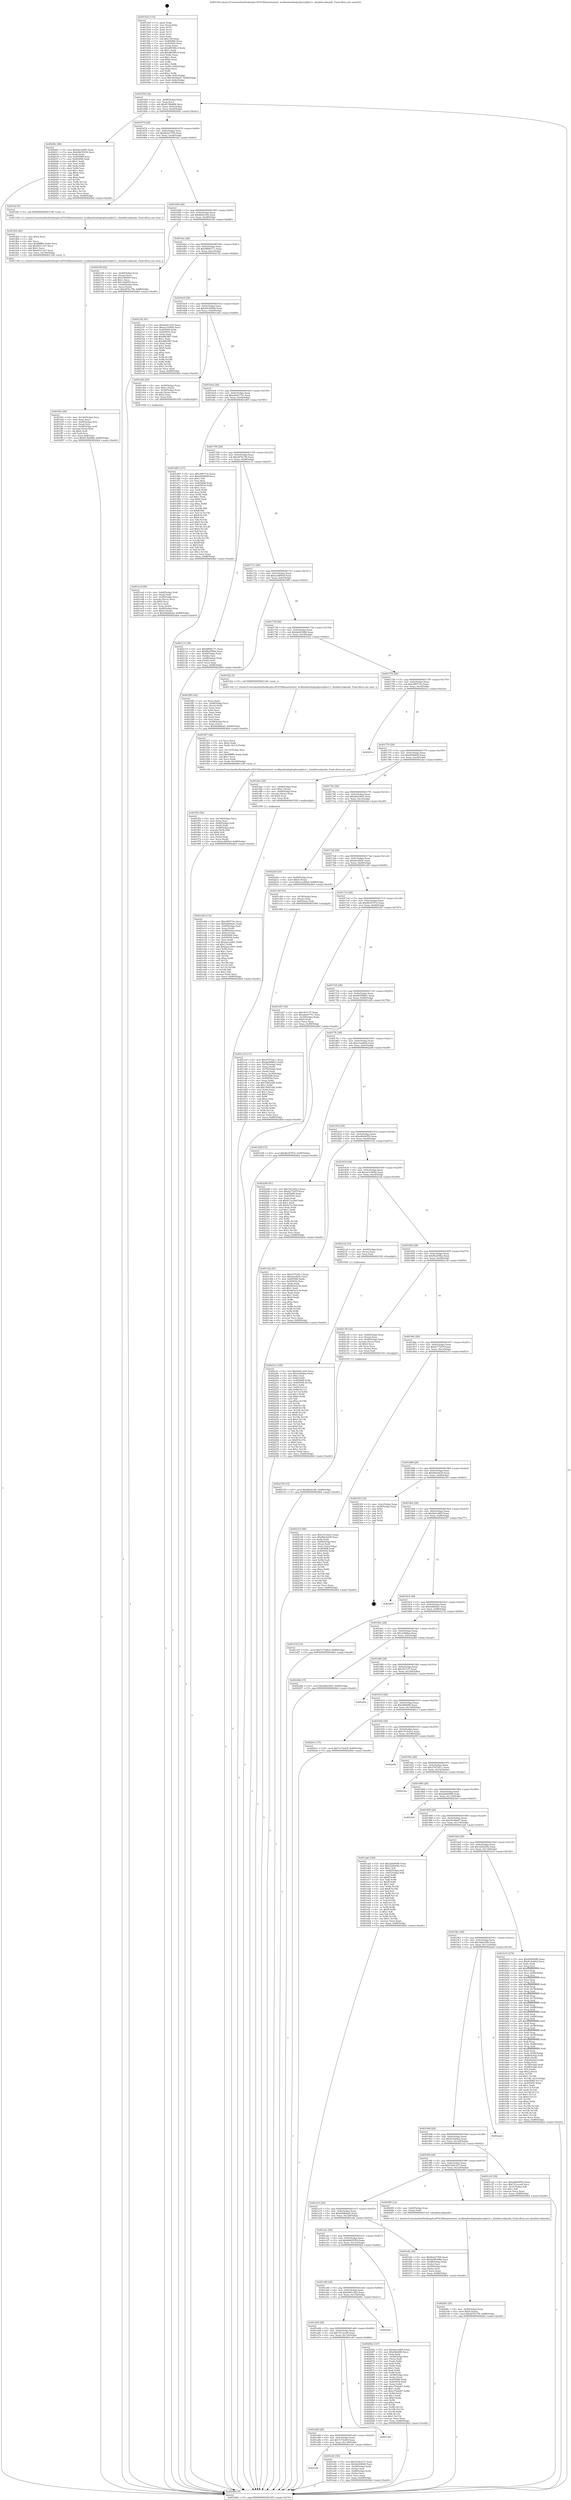 digraph "0x4015e0" {
  label = "0x4015e0 (/mnt/c/Users/mathe/Desktop/tcc/POCII/binaries/extr_wcdbandroidsqlciphersqlite3.c_disableLookaside_Final-ollvm.out::main(0))"
  labelloc = "t"
  node[shape=record]

  Entry [label="",width=0.3,height=0.3,shape=circle,fillcolor=black,style=filled]
  "0x401654" [label="{
     0x401654 [32]\l
     | [instrs]\l
     &nbsp;&nbsp;0x401654 \<+6\>: mov -0x88(%rbp),%eax\l
     &nbsp;&nbsp;0x40165a \<+2\>: mov %eax,%ecx\l
     &nbsp;&nbsp;0x40165c \<+6\>: sub $0x815bb886,%ecx\l
     &nbsp;&nbsp;0x401662 \<+6\>: mov %eax,-0x9c(%rbp)\l
     &nbsp;&nbsp;0x401668 \<+6\>: mov %ecx,-0xa0(%rbp)\l
     &nbsp;&nbsp;0x40166e \<+6\>: je 000000000040200c \<main+0xa2c\>\l
  }"]
  "0x40200c" [label="{
     0x40200c [86]\l
     | [instrs]\l
     &nbsp;&nbsp;0x40200c \<+5\>: mov $0xfda1e885,%eax\l
     &nbsp;&nbsp;0x402011 \<+5\>: mov $0x6bb55354,%ecx\l
     &nbsp;&nbsp;0x402016 \<+2\>: xor %edx,%edx\l
     &nbsp;&nbsp;0x402018 \<+7\>: mov 0x405068,%esi\l
     &nbsp;&nbsp;0x40201f \<+7\>: mov 0x405054,%edi\l
     &nbsp;&nbsp;0x402026 \<+3\>: sub $0x1,%edx\l
     &nbsp;&nbsp;0x402029 \<+3\>: mov %esi,%r8d\l
     &nbsp;&nbsp;0x40202c \<+3\>: add %edx,%r8d\l
     &nbsp;&nbsp;0x40202f \<+4\>: imul %r8d,%esi\l
     &nbsp;&nbsp;0x402033 \<+3\>: and $0x1,%esi\l
     &nbsp;&nbsp;0x402036 \<+3\>: cmp $0x0,%esi\l
     &nbsp;&nbsp;0x402039 \<+4\>: sete %r9b\l
     &nbsp;&nbsp;0x40203d \<+3\>: cmp $0xa,%edi\l
     &nbsp;&nbsp;0x402040 \<+4\>: setl %r10b\l
     &nbsp;&nbsp;0x402044 \<+3\>: mov %r9b,%r11b\l
     &nbsp;&nbsp;0x402047 \<+3\>: and %r10b,%r11b\l
     &nbsp;&nbsp;0x40204a \<+3\>: xor %r10b,%r9b\l
     &nbsp;&nbsp;0x40204d \<+3\>: or %r9b,%r11b\l
     &nbsp;&nbsp;0x402050 \<+4\>: test $0x1,%r11b\l
     &nbsp;&nbsp;0x402054 \<+3\>: cmovne %ecx,%eax\l
     &nbsp;&nbsp;0x402057 \<+6\>: mov %eax,-0x88(%rbp)\l
     &nbsp;&nbsp;0x40205d \<+5\>: jmp 00000000004024b4 \<main+0xed4\>\l
  }"]
  "0x401674" [label="{
     0x401674 [28]\l
     | [instrs]\l
     &nbsp;&nbsp;0x401674 \<+5\>: jmp 0000000000401679 \<main+0x99\>\l
     &nbsp;&nbsp;0x401679 \<+6\>: mov -0x9c(%rbp),%eax\l
     &nbsp;&nbsp;0x40167f \<+5\>: sub $0x8a227549,%eax\l
     &nbsp;&nbsp;0x401684 \<+6\>: mov %eax,-0xa4(%rbp)\l
     &nbsp;&nbsp;0x40168a \<+6\>: je 0000000000401faf \<main+0x9cf\>\l
  }"]
  Exit [label="",width=0.3,height=0.3,shape=circle,fillcolor=black,style=filled,peripheries=2]
  "0x401faf" [label="{
     0x401faf [5]\l
     | [instrs]\l
     &nbsp;&nbsp;0x401faf \<+5\>: call 0000000000401160 \<next_i\>\l
     | [calls]\l
     &nbsp;&nbsp;0x401160 \{1\} (/mnt/c/Users/mathe/Desktop/tcc/POCII/binaries/extr_wcdbandroidsqlciphersqlite3.c_disableLookaside_Final-ollvm.out::next_i)\l
  }"]
  "0x401690" [label="{
     0x401690 [28]\l
     | [instrs]\l
     &nbsp;&nbsp;0x401690 \<+5\>: jmp 0000000000401695 \<main+0xb5\>\l
     &nbsp;&nbsp;0x401695 \<+6\>: mov -0x9c(%rbp),%eax\l
     &nbsp;&nbsp;0x40169b \<+5\>: sub $0x8fe9cc84,%eax\l
     &nbsp;&nbsp;0x4016a0 \<+6\>: mov %eax,-0xa8(%rbp)\l
     &nbsp;&nbsp;0x4016a6 \<+6\>: je 0000000000402168 \<main+0xb88\>\l
  }"]
  "0x4021fc" [label="{
     0x4021fc [145]\l
     | [instrs]\l
     &nbsp;&nbsp;0x4021fc \<+5\>: mov $0x6dd1c425,%ecx\l
     &nbsp;&nbsp;0x402201 \<+5\>: mov $0x3e9d8ae,%edx\l
     &nbsp;&nbsp;0x402206 \<+3\>: mov $0x1,%sil\l
     &nbsp;&nbsp;0x402209 \<+3\>: xor %r8d,%r8d\l
     &nbsp;&nbsp;0x40220c \<+8\>: mov 0x405068,%r9d\l
     &nbsp;&nbsp;0x402214 \<+8\>: mov 0x405054,%r10d\l
     &nbsp;&nbsp;0x40221c \<+4\>: sub $0x1,%r8d\l
     &nbsp;&nbsp;0x402220 \<+3\>: mov %r9d,%r11d\l
     &nbsp;&nbsp;0x402223 \<+3\>: add %r8d,%r11d\l
     &nbsp;&nbsp;0x402226 \<+4\>: imul %r11d,%r9d\l
     &nbsp;&nbsp;0x40222a \<+4\>: and $0x1,%r9d\l
     &nbsp;&nbsp;0x40222e \<+4\>: cmp $0x0,%r9d\l
     &nbsp;&nbsp;0x402232 \<+3\>: sete %bl\l
     &nbsp;&nbsp;0x402235 \<+4\>: cmp $0xa,%r10d\l
     &nbsp;&nbsp;0x402239 \<+4\>: setl %r14b\l
     &nbsp;&nbsp;0x40223d \<+3\>: mov %bl,%r15b\l
     &nbsp;&nbsp;0x402240 \<+4\>: xor $0xff,%r15b\l
     &nbsp;&nbsp;0x402244 \<+3\>: mov %r14b,%r12b\l
     &nbsp;&nbsp;0x402247 \<+4\>: xor $0xff,%r12b\l
     &nbsp;&nbsp;0x40224b \<+4\>: xor $0x0,%sil\l
     &nbsp;&nbsp;0x40224f \<+3\>: mov %r15b,%r13b\l
     &nbsp;&nbsp;0x402252 \<+4\>: and $0x0,%r13b\l
     &nbsp;&nbsp;0x402256 \<+3\>: and %sil,%bl\l
     &nbsp;&nbsp;0x402259 \<+3\>: mov %r12b,%al\l
     &nbsp;&nbsp;0x40225c \<+2\>: and $0x0,%al\l
     &nbsp;&nbsp;0x40225e \<+3\>: and %sil,%r14b\l
     &nbsp;&nbsp;0x402261 \<+3\>: or %bl,%r13b\l
     &nbsp;&nbsp;0x402264 \<+3\>: or %r14b,%al\l
     &nbsp;&nbsp;0x402267 \<+3\>: xor %al,%r13b\l
     &nbsp;&nbsp;0x40226a \<+3\>: or %r12b,%r15b\l
     &nbsp;&nbsp;0x40226d \<+4\>: xor $0xff,%r15b\l
     &nbsp;&nbsp;0x402271 \<+4\>: or $0x0,%sil\l
     &nbsp;&nbsp;0x402275 \<+3\>: and %sil,%r15b\l
     &nbsp;&nbsp;0x402278 \<+3\>: or %r15b,%r13b\l
     &nbsp;&nbsp;0x40227b \<+4\>: test $0x1,%r13b\l
     &nbsp;&nbsp;0x40227f \<+3\>: cmovne %edx,%ecx\l
     &nbsp;&nbsp;0x402282 \<+6\>: mov %ecx,-0x88(%rbp)\l
     &nbsp;&nbsp;0x402288 \<+5\>: jmp 00000000004024b4 \<main+0xed4\>\l
  }"]
  "0x402168" [label="{
     0x402168 [42]\l
     | [instrs]\l
     &nbsp;&nbsp;0x402168 \<+4\>: mov -0x40(%rbp),%rax\l
     &nbsp;&nbsp;0x40216c \<+2\>: mov (%rax),%ecx\l
     &nbsp;&nbsp;0x40216e \<+6\>: sub $0x338df30,%ecx\l
     &nbsp;&nbsp;0x402174 \<+3\>: add $0x1,%ecx\l
     &nbsp;&nbsp;0x402177 \<+6\>: add $0x338df30,%ecx\l
     &nbsp;&nbsp;0x40217d \<+4\>: mov -0x40(%rbp),%rax\l
     &nbsp;&nbsp;0x402181 \<+2\>: mov %ecx,(%rax)\l
     &nbsp;&nbsp;0x402183 \<+10\>: movl $0xa87bc7f6,-0x88(%rbp)\l
     &nbsp;&nbsp;0x40218d \<+5\>: jmp 00000000004024b4 \<main+0xed4\>\l
  }"]
  "0x4016ac" [label="{
     0x4016ac [28]\l
     | [instrs]\l
     &nbsp;&nbsp;0x4016ac \<+5\>: jmp 00000000004016b1 \<main+0xd1\>\l
     &nbsp;&nbsp;0x4016b1 \<+6\>: mov -0x9c(%rbp),%eax\l
     &nbsp;&nbsp;0x4016b7 \<+5\>: sub $0x98f4b171,%eax\l
     &nbsp;&nbsp;0x4016bc \<+6\>: mov %eax,-0xac(%rbp)\l
     &nbsp;&nbsp;0x4016c2 \<+6\>: je 0000000000402192 \<main+0xbb2\>\l
  }"]
  "0x402159" [label="{
     0x402159 [15]\l
     | [instrs]\l
     &nbsp;&nbsp;0x402159 \<+10\>: movl $0x8fe9cc84,-0x88(%rbp)\l
     &nbsp;&nbsp;0x402163 \<+5\>: jmp 00000000004024b4 \<main+0xed4\>\l
  }"]
  "0x402192" [label="{
     0x402192 [91]\l
     | [instrs]\l
     &nbsp;&nbsp;0x402192 \<+5\>: mov $0x6dd1c425,%eax\l
     &nbsp;&nbsp;0x402197 \<+5\>: mov $0xee316682,%ecx\l
     &nbsp;&nbsp;0x40219c \<+7\>: mov 0x405068,%edx\l
     &nbsp;&nbsp;0x4021a3 \<+7\>: mov 0x405054,%esi\l
     &nbsp;&nbsp;0x4021aa \<+2\>: mov %edx,%edi\l
     &nbsp;&nbsp;0x4021ac \<+6\>: add $0x48b3f87,%edi\l
     &nbsp;&nbsp;0x4021b2 \<+3\>: sub $0x1,%edi\l
     &nbsp;&nbsp;0x4021b5 \<+6\>: sub $0x48b3f87,%edi\l
     &nbsp;&nbsp;0x4021bb \<+3\>: imul %edi,%edx\l
     &nbsp;&nbsp;0x4021be \<+3\>: and $0x1,%edx\l
     &nbsp;&nbsp;0x4021c1 \<+3\>: cmp $0x0,%edx\l
     &nbsp;&nbsp;0x4021c4 \<+4\>: sete %r8b\l
     &nbsp;&nbsp;0x4021c8 \<+3\>: cmp $0xa,%esi\l
     &nbsp;&nbsp;0x4021cb \<+4\>: setl %r9b\l
     &nbsp;&nbsp;0x4021cf \<+3\>: mov %r8b,%r10b\l
     &nbsp;&nbsp;0x4021d2 \<+3\>: and %r9b,%r10b\l
     &nbsp;&nbsp;0x4021d5 \<+3\>: xor %r9b,%r8b\l
     &nbsp;&nbsp;0x4021d8 \<+3\>: or %r8b,%r10b\l
     &nbsp;&nbsp;0x4021db \<+4\>: test $0x1,%r10b\l
     &nbsp;&nbsp;0x4021df \<+3\>: cmovne %ecx,%eax\l
     &nbsp;&nbsp;0x4021e2 \<+6\>: mov %eax,-0x88(%rbp)\l
     &nbsp;&nbsp;0x4021e8 \<+5\>: jmp 00000000004024b4 \<main+0xed4\>\l
  }"]
  "0x4016c8" [label="{
     0x4016c8 [28]\l
     | [instrs]\l
     &nbsp;&nbsp;0x4016c8 \<+5\>: jmp 00000000004016cd \<main+0xed\>\l
     &nbsp;&nbsp;0x4016cd \<+6\>: mov -0x9c(%rbp),%eax\l
     &nbsp;&nbsp;0x4016d3 \<+5\>: sub $0x9dc849d9,%eax\l
     &nbsp;&nbsp;0x4016d8 \<+6\>: mov %eax,-0xb0(%rbp)\l
     &nbsp;&nbsp;0x4016de \<+6\>: je 0000000000401eb0 \<main+0x8d0\>\l
  }"]
  "0x4020fc" [label="{
     0x4020fc [25]\l
     | [instrs]\l
     &nbsp;&nbsp;0x4020fc \<+4\>: mov -0x40(%rbp),%rax\l
     &nbsp;&nbsp;0x402100 \<+6\>: movl $0x0,(%rax)\l
     &nbsp;&nbsp;0x402106 \<+10\>: movl $0xa87bc7f6,-0x88(%rbp)\l
     &nbsp;&nbsp;0x402110 \<+5\>: jmp 00000000004024b4 \<main+0xed4\>\l
  }"]
  "0x401eb0" [label="{
     0x401eb0 [29]\l
     | [instrs]\l
     &nbsp;&nbsp;0x401eb0 \<+4\>: mov -0x50(%rbp),%rax\l
     &nbsp;&nbsp;0x401eb4 \<+6\>: movl $0x1,(%rax)\l
     &nbsp;&nbsp;0x401eba \<+4\>: mov -0x50(%rbp),%rax\l
     &nbsp;&nbsp;0x401ebe \<+3\>: movslq (%rax),%rax\l
     &nbsp;&nbsp;0x401ec1 \<+4\>: shl $0x2,%rax\l
     &nbsp;&nbsp;0x401ec5 \<+3\>: mov %rax,%rdi\l
     &nbsp;&nbsp;0x401ec8 \<+5\>: call 0000000000401050 \<malloc@plt\>\l
     | [calls]\l
     &nbsp;&nbsp;0x401050 \{1\} (unknown)\l
  }"]
  "0x4016e4" [label="{
     0x4016e4 [28]\l
     | [instrs]\l
     &nbsp;&nbsp;0x4016e4 \<+5\>: jmp 00000000004016e9 \<main+0x109\>\l
     &nbsp;&nbsp;0x4016e9 \<+6\>: mov -0x9c(%rbp),%eax\l
     &nbsp;&nbsp;0x4016ef \<+5\>: sub $0xa6a01751,%eax\l
     &nbsp;&nbsp;0x4016f4 \<+6\>: mov %eax,-0xb4(%rbp)\l
     &nbsp;&nbsp;0x4016fa \<+6\>: je 0000000000401d65 \<main+0x785\>\l
  }"]
  "0x401fdc" [label="{
     0x401fdc [48]\l
     | [instrs]\l
     &nbsp;&nbsp;0x401fdc \<+6\>: mov -0x144(%rbp),%ecx\l
     &nbsp;&nbsp;0x401fe2 \<+3\>: imul %eax,%ecx\l
     &nbsp;&nbsp;0x401fe5 \<+4\>: mov -0x60(%rbp),%rsi\l
     &nbsp;&nbsp;0x401fe9 \<+3\>: mov (%rsi),%rsi\l
     &nbsp;&nbsp;0x401fec \<+4\>: mov -0x58(%rbp),%rdi\l
     &nbsp;&nbsp;0x401ff0 \<+3\>: movslq (%rdi),%rdi\l
     &nbsp;&nbsp;0x401ff3 \<+4\>: shl $0x4,%rdi\l
     &nbsp;&nbsp;0x401ff7 \<+3\>: add %rdi,%rsi\l
     &nbsp;&nbsp;0x401ffa \<+3\>: mov %ecx,0x8(%rsi)\l
     &nbsp;&nbsp;0x401ffd \<+10\>: movl $0x815bb886,-0x88(%rbp)\l
     &nbsp;&nbsp;0x402007 \<+5\>: jmp 00000000004024b4 \<main+0xed4\>\l
  }"]
  "0x401d65" [label="{
     0x401d65 [137]\l
     | [instrs]\l
     &nbsp;&nbsp;0x401d65 \<+5\>: mov $0xcf99710c,%eax\l
     &nbsp;&nbsp;0x401d6a \<+5\>: mov $0xd44f464f,%ecx\l
     &nbsp;&nbsp;0x401d6f \<+2\>: mov $0x1,%dl\l
     &nbsp;&nbsp;0x401d71 \<+2\>: xor %esi,%esi\l
     &nbsp;&nbsp;0x401d73 \<+7\>: mov 0x405068,%edi\l
     &nbsp;&nbsp;0x401d7a \<+8\>: mov 0x405054,%r8d\l
     &nbsp;&nbsp;0x401d82 \<+3\>: sub $0x1,%esi\l
     &nbsp;&nbsp;0x401d85 \<+3\>: mov %edi,%r9d\l
     &nbsp;&nbsp;0x401d88 \<+3\>: add %esi,%r9d\l
     &nbsp;&nbsp;0x401d8b \<+4\>: imul %r9d,%edi\l
     &nbsp;&nbsp;0x401d8f \<+3\>: and $0x1,%edi\l
     &nbsp;&nbsp;0x401d92 \<+3\>: cmp $0x0,%edi\l
     &nbsp;&nbsp;0x401d95 \<+4\>: sete %r10b\l
     &nbsp;&nbsp;0x401d99 \<+4\>: cmp $0xa,%r8d\l
     &nbsp;&nbsp;0x401d9d \<+4\>: setl %r11b\l
     &nbsp;&nbsp;0x401da1 \<+3\>: mov %r10b,%bl\l
     &nbsp;&nbsp;0x401da4 \<+3\>: xor $0xff,%bl\l
     &nbsp;&nbsp;0x401da7 \<+3\>: mov %r11b,%r14b\l
     &nbsp;&nbsp;0x401daa \<+4\>: xor $0xff,%r14b\l
     &nbsp;&nbsp;0x401dae \<+3\>: xor $0x0,%dl\l
     &nbsp;&nbsp;0x401db1 \<+3\>: mov %bl,%r15b\l
     &nbsp;&nbsp;0x401db4 \<+4\>: and $0x0,%r15b\l
     &nbsp;&nbsp;0x401db8 \<+3\>: and %dl,%r10b\l
     &nbsp;&nbsp;0x401dbb \<+3\>: mov %r14b,%r12b\l
     &nbsp;&nbsp;0x401dbe \<+4\>: and $0x0,%r12b\l
     &nbsp;&nbsp;0x401dc2 \<+3\>: and %dl,%r11b\l
     &nbsp;&nbsp;0x401dc5 \<+3\>: or %r10b,%r15b\l
     &nbsp;&nbsp;0x401dc8 \<+3\>: or %r11b,%r12b\l
     &nbsp;&nbsp;0x401dcb \<+3\>: xor %r12b,%r15b\l
     &nbsp;&nbsp;0x401dce \<+3\>: or %r14b,%bl\l
     &nbsp;&nbsp;0x401dd1 \<+3\>: xor $0xff,%bl\l
     &nbsp;&nbsp;0x401dd4 \<+3\>: or $0x0,%dl\l
     &nbsp;&nbsp;0x401dd7 \<+2\>: and %dl,%bl\l
     &nbsp;&nbsp;0x401dd9 \<+3\>: or %bl,%r15b\l
     &nbsp;&nbsp;0x401ddc \<+4\>: test $0x1,%r15b\l
     &nbsp;&nbsp;0x401de0 \<+3\>: cmovne %ecx,%eax\l
     &nbsp;&nbsp;0x401de3 \<+6\>: mov %eax,-0x88(%rbp)\l
     &nbsp;&nbsp;0x401de9 \<+5\>: jmp 00000000004024b4 \<main+0xed4\>\l
  }"]
  "0x401700" [label="{
     0x401700 [28]\l
     | [instrs]\l
     &nbsp;&nbsp;0x401700 \<+5\>: jmp 0000000000401705 \<main+0x125\>\l
     &nbsp;&nbsp;0x401705 \<+6\>: mov -0x9c(%rbp),%eax\l
     &nbsp;&nbsp;0x40170b \<+5\>: sub $0xa87bc7f6,%eax\l
     &nbsp;&nbsp;0x401710 \<+6\>: mov %eax,-0xb8(%rbp)\l
     &nbsp;&nbsp;0x401716 \<+6\>: je 0000000000402115 \<main+0xb35\>\l
  }"]
  "0x401fb4" [label="{
     0x401fb4 [40]\l
     | [instrs]\l
     &nbsp;&nbsp;0x401fb4 \<+5\>: mov $0x2,%ecx\l
     &nbsp;&nbsp;0x401fb9 \<+1\>: cltd\l
     &nbsp;&nbsp;0x401fba \<+2\>: idiv %ecx\l
     &nbsp;&nbsp;0x401fbc \<+6\>: imul $0xfffffffe,%edx,%ecx\l
     &nbsp;&nbsp;0x401fc2 \<+6\>: sub $0xf451c3e7,%ecx\l
     &nbsp;&nbsp;0x401fc8 \<+3\>: add $0x1,%ecx\l
     &nbsp;&nbsp;0x401fcb \<+6\>: add $0xf451c3e7,%ecx\l
     &nbsp;&nbsp;0x401fd1 \<+6\>: mov %ecx,-0x144(%rbp)\l
     &nbsp;&nbsp;0x401fd7 \<+5\>: call 0000000000401160 \<next_i\>\l
     | [calls]\l
     &nbsp;&nbsp;0x401160 \{1\} (/mnt/c/Users/mathe/Desktop/tcc/POCII/binaries/extr_wcdbandroidsqlciphersqlite3.c_disableLookaside_Final-ollvm.out::next_i)\l
  }"]
  "0x402115" [label="{
     0x402115 [36]\l
     | [instrs]\l
     &nbsp;&nbsp;0x402115 \<+5\>: mov $0x98f4b171,%eax\l
     &nbsp;&nbsp;0x40211a \<+5\>: mov $0xf8e258be,%ecx\l
     &nbsp;&nbsp;0x40211f \<+4\>: mov -0x40(%rbp),%rdx\l
     &nbsp;&nbsp;0x402123 \<+2\>: mov (%rdx),%esi\l
     &nbsp;&nbsp;0x402125 \<+4\>: mov -0x68(%rbp),%rdx\l
     &nbsp;&nbsp;0x402129 \<+2\>: cmp (%rdx),%esi\l
     &nbsp;&nbsp;0x40212b \<+3\>: cmovl %ecx,%eax\l
     &nbsp;&nbsp;0x40212e \<+6\>: mov %eax,-0x88(%rbp)\l
     &nbsp;&nbsp;0x402134 \<+5\>: jmp 00000000004024b4 \<main+0xed4\>\l
  }"]
  "0x40171c" [label="{
     0x40171c [28]\l
     | [instrs]\l
     &nbsp;&nbsp;0x40171c \<+5\>: jmp 0000000000401721 \<main+0x141\>\l
     &nbsp;&nbsp;0x401721 \<+6\>: mov -0x9c(%rbp),%eax\l
     &nbsp;&nbsp;0x401727 \<+5\>: sub $0xacd905af,%eax\l
     &nbsp;&nbsp;0x40172c \<+6\>: mov %eax,-0xbc(%rbp)\l
     &nbsp;&nbsp;0x401732 \<+6\>: je 0000000000401f85 \<main+0x9a5\>\l
  }"]
  "0x401f53" [label="{
     0x401f53 [50]\l
     | [instrs]\l
     &nbsp;&nbsp;0x401f53 \<+6\>: mov -0x140(%rbp),%ecx\l
     &nbsp;&nbsp;0x401f59 \<+3\>: imul %eax,%ecx\l
     &nbsp;&nbsp;0x401f5c \<+4\>: mov -0x60(%rbp),%rdi\l
     &nbsp;&nbsp;0x401f60 \<+3\>: mov (%rdi),%rdi\l
     &nbsp;&nbsp;0x401f63 \<+4\>: mov -0x58(%rbp),%r8\l
     &nbsp;&nbsp;0x401f67 \<+3\>: movslq (%r8),%r8\l
     &nbsp;&nbsp;0x401f6a \<+4\>: shl $0x4,%r8\l
     &nbsp;&nbsp;0x401f6e \<+3\>: add %r8,%rdi\l
     &nbsp;&nbsp;0x401f71 \<+3\>: mov (%rdi),%rdi\l
     &nbsp;&nbsp;0x401f74 \<+2\>: mov %ecx,(%rdi)\l
     &nbsp;&nbsp;0x401f76 \<+10\>: movl $0xacd905af,-0x88(%rbp)\l
     &nbsp;&nbsp;0x401f80 \<+5\>: jmp 00000000004024b4 \<main+0xed4\>\l
  }"]
  "0x401f85" [label="{
     0x401f85 [42]\l
     | [instrs]\l
     &nbsp;&nbsp;0x401f85 \<+2\>: xor %eax,%eax\l
     &nbsp;&nbsp;0x401f87 \<+4\>: mov -0x48(%rbp),%rcx\l
     &nbsp;&nbsp;0x401f8b \<+2\>: mov (%rcx),%edx\l
     &nbsp;&nbsp;0x401f8d \<+2\>: mov %eax,%esi\l
     &nbsp;&nbsp;0x401f8f \<+2\>: sub %edx,%esi\l
     &nbsp;&nbsp;0x401f91 \<+2\>: mov %eax,%edx\l
     &nbsp;&nbsp;0x401f93 \<+3\>: sub $0x1,%edx\l
     &nbsp;&nbsp;0x401f96 \<+2\>: add %edx,%esi\l
     &nbsp;&nbsp;0x401f98 \<+2\>: sub %esi,%eax\l
     &nbsp;&nbsp;0x401f9a \<+4\>: mov -0x48(%rbp),%rcx\l
     &nbsp;&nbsp;0x401f9e \<+2\>: mov %eax,(%rcx)\l
     &nbsp;&nbsp;0x401fa0 \<+10\>: movl $0x64d8dad3,-0x88(%rbp)\l
     &nbsp;&nbsp;0x401faa \<+5\>: jmp 00000000004024b4 \<main+0xed4\>\l
  }"]
  "0x401738" [label="{
     0x401738 [28]\l
     | [instrs]\l
     &nbsp;&nbsp;0x401738 \<+5\>: jmp 000000000040173d \<main+0x15d\>\l
     &nbsp;&nbsp;0x40173d \<+6\>: mov -0x9c(%rbp),%eax\l
     &nbsp;&nbsp;0x401743 \<+5\>: sub $0xbe463086,%eax\l
     &nbsp;&nbsp;0x401748 \<+6\>: mov %eax,-0xc0(%rbp)\l
     &nbsp;&nbsp;0x40174e \<+6\>: je 0000000000401f22 \<main+0x942\>\l
  }"]
  "0x401f27" [label="{
     0x401f27 [44]\l
     | [instrs]\l
     &nbsp;&nbsp;0x401f27 \<+2\>: xor %ecx,%ecx\l
     &nbsp;&nbsp;0x401f29 \<+5\>: mov $0x2,%edx\l
     &nbsp;&nbsp;0x401f2e \<+6\>: mov %edx,-0x13c(%rbp)\l
     &nbsp;&nbsp;0x401f34 \<+1\>: cltd\l
     &nbsp;&nbsp;0x401f35 \<+6\>: mov -0x13c(%rbp),%esi\l
     &nbsp;&nbsp;0x401f3b \<+2\>: idiv %esi\l
     &nbsp;&nbsp;0x401f3d \<+6\>: imul $0xfffffffe,%edx,%edx\l
     &nbsp;&nbsp;0x401f43 \<+3\>: sub $0x1,%ecx\l
     &nbsp;&nbsp;0x401f46 \<+2\>: sub %ecx,%edx\l
     &nbsp;&nbsp;0x401f48 \<+6\>: mov %edx,-0x140(%rbp)\l
     &nbsp;&nbsp;0x401f4e \<+5\>: call 0000000000401160 \<next_i\>\l
     | [calls]\l
     &nbsp;&nbsp;0x401160 \{1\} (/mnt/c/Users/mathe/Desktop/tcc/POCII/binaries/extr_wcdbandroidsqlciphersqlite3.c_disableLookaside_Final-ollvm.out::next_i)\l
  }"]
  "0x401f22" [label="{
     0x401f22 [5]\l
     | [instrs]\l
     &nbsp;&nbsp;0x401f22 \<+5\>: call 0000000000401160 \<next_i\>\l
     | [calls]\l
     &nbsp;&nbsp;0x401160 \{1\} (/mnt/c/Users/mathe/Desktop/tcc/POCII/binaries/extr_wcdbandroidsqlciphersqlite3.c_disableLookaside_Final-ollvm.out::next_i)\l
  }"]
  "0x401754" [label="{
     0x401754 [28]\l
     | [instrs]\l
     &nbsp;&nbsp;0x401754 \<+5\>: jmp 0000000000401759 \<main+0x179\>\l
     &nbsp;&nbsp;0x401759 \<+6\>: mov -0x9c(%rbp),%eax\l
     &nbsp;&nbsp;0x40175f \<+5\>: sub $0xcf99710c,%eax\l
     &nbsp;&nbsp;0x401764 \<+6\>: mov %eax,-0xc4(%rbp)\l
     &nbsp;&nbsp;0x40176a \<+6\>: je 000000000040241a \<main+0xe3a\>\l
  }"]
  "0x401ecd" [label="{
     0x401ecd [49]\l
     | [instrs]\l
     &nbsp;&nbsp;0x401ecd \<+4\>: mov -0x60(%rbp),%rdi\l
     &nbsp;&nbsp;0x401ed1 \<+3\>: mov (%rdi),%rdi\l
     &nbsp;&nbsp;0x401ed4 \<+4\>: mov -0x58(%rbp),%rcx\l
     &nbsp;&nbsp;0x401ed8 \<+3\>: movslq (%rcx),%rcx\l
     &nbsp;&nbsp;0x401edb \<+4\>: shl $0x4,%rcx\l
     &nbsp;&nbsp;0x401edf \<+3\>: add %rcx,%rdi\l
     &nbsp;&nbsp;0x401ee2 \<+3\>: mov %rax,(%rdi)\l
     &nbsp;&nbsp;0x401ee5 \<+4\>: mov -0x48(%rbp),%rax\l
     &nbsp;&nbsp;0x401ee9 \<+6\>: movl $0x0,(%rax)\l
     &nbsp;&nbsp;0x401eef \<+10\>: movl $0x64d8dad3,-0x88(%rbp)\l
     &nbsp;&nbsp;0x401ef9 \<+5\>: jmp 00000000004024b4 \<main+0xed4\>\l
  }"]
  "0x40241a" [label="{
     0x40241a\l
  }", style=dashed]
  "0x401770" [label="{
     0x401770 [28]\l
     | [instrs]\l
     &nbsp;&nbsp;0x401770 \<+5\>: jmp 0000000000401775 \<main+0x195\>\l
     &nbsp;&nbsp;0x401775 \<+6\>: mov -0x9c(%rbp),%eax\l
     &nbsp;&nbsp;0x40177b \<+5\>: sub $0xd44f464f,%eax\l
     &nbsp;&nbsp;0x401780 \<+6\>: mov %eax,-0xc8(%rbp)\l
     &nbsp;&nbsp;0x401786 \<+6\>: je 0000000000401dee \<main+0x80e\>\l
  }"]
  "0x401a9c" [label="{
     0x401a9c\l
  }", style=dashed]
  "0x401dee" [label="{
     0x401dee [29]\l
     | [instrs]\l
     &nbsp;&nbsp;0x401dee \<+4\>: mov -0x68(%rbp),%rax\l
     &nbsp;&nbsp;0x401df2 \<+6\>: movl $0x1,(%rax)\l
     &nbsp;&nbsp;0x401df8 \<+4\>: mov -0x68(%rbp),%rax\l
     &nbsp;&nbsp;0x401dfc \<+3\>: movslq (%rax),%rax\l
     &nbsp;&nbsp;0x401dff \<+4\>: shl $0x4,%rax\l
     &nbsp;&nbsp;0x401e03 \<+3\>: mov %rax,%rdi\l
     &nbsp;&nbsp;0x401e06 \<+5\>: call 0000000000401050 \<malloc@plt\>\l
     | [calls]\l
     &nbsp;&nbsp;0x401050 \{1\} (unknown)\l
  }"]
  "0x40178c" [label="{
     0x40178c [28]\l
     | [instrs]\l
     &nbsp;&nbsp;0x40178c \<+5\>: jmp 0000000000401791 \<main+0x1b1\>\l
     &nbsp;&nbsp;0x401791 \<+6\>: mov -0x9c(%rbp),%eax\l
     &nbsp;&nbsp;0x401797 \<+5\>: sub $0xd4dcf4d5,%eax\l
     &nbsp;&nbsp;0x40179c \<+6\>: mov %eax,-0xcc(%rbp)\l
     &nbsp;&nbsp;0x4017a2 \<+6\>: je 00000000004022bf \<main+0xcdf\>\l
  }"]
  "0x401e8c" [label="{
     0x401e8c [36]\l
     | [instrs]\l
     &nbsp;&nbsp;0x401e8c \<+5\>: mov $0x53a0c237,%eax\l
     &nbsp;&nbsp;0x401e91 \<+5\>: mov $0x9dc849d9,%ecx\l
     &nbsp;&nbsp;0x401e96 \<+4\>: mov -0x58(%rbp),%rdx\l
     &nbsp;&nbsp;0x401e9a \<+2\>: mov (%rdx),%esi\l
     &nbsp;&nbsp;0x401e9c \<+4\>: mov -0x68(%rbp),%rdx\l
     &nbsp;&nbsp;0x401ea0 \<+2\>: cmp (%rdx),%esi\l
     &nbsp;&nbsp;0x401ea2 \<+3\>: cmovl %ecx,%eax\l
     &nbsp;&nbsp;0x401ea5 \<+6\>: mov %eax,-0x88(%rbp)\l
     &nbsp;&nbsp;0x401eab \<+5\>: jmp 00000000004024b4 \<main+0xed4\>\l
  }"]
  "0x4022bf" [label="{
     0x4022bf [25]\l
     | [instrs]\l
     &nbsp;&nbsp;0x4022bf \<+4\>: mov -0x80(%rbp),%rax\l
     &nbsp;&nbsp;0x4022c3 \<+6\>: movl $0x0,(%rax)\l
     &nbsp;&nbsp;0x4022c9 \<+10\>: movl $0xe1eaf6a8,-0x88(%rbp)\l
     &nbsp;&nbsp;0x4022d3 \<+5\>: jmp 00000000004024b4 \<main+0xed4\>\l
  }"]
  "0x4017a8" [label="{
     0x4017a8 [28]\l
     | [instrs]\l
     &nbsp;&nbsp;0x4017a8 \<+5\>: jmp 00000000004017ad \<main+0x1cd\>\l
     &nbsp;&nbsp;0x4017ad \<+6\>: mov -0x9c(%rbp),%eax\l
     &nbsp;&nbsp;0x4017b3 \<+5\>: sub $0xdacdf25c,%eax\l
     &nbsp;&nbsp;0x4017b8 \<+6\>: mov %eax,-0xd0(%rbp)\l
     &nbsp;&nbsp;0x4017be \<+6\>: je 0000000000401cb9 \<main+0x6d9\>\l
  }"]
  "0x401a80" [label="{
     0x401a80 [28]\l
     | [instrs]\l
     &nbsp;&nbsp;0x401a80 \<+5\>: jmp 0000000000401a85 \<main+0x4a5\>\l
     &nbsp;&nbsp;0x401a85 \<+6\>: mov -0x9c(%rbp),%eax\l
     &nbsp;&nbsp;0x401a8b \<+5\>: sub $0x7e73e83f,%eax\l
     &nbsp;&nbsp;0x401a90 \<+6\>: mov %eax,-0x138(%rbp)\l
     &nbsp;&nbsp;0x401a96 \<+6\>: je 0000000000401e8c \<main+0x8ac\>\l
  }"]
  "0x401cb9" [label="{
     0x401cb9 [16]\l
     | [instrs]\l
     &nbsp;&nbsp;0x401cb9 \<+4\>: mov -0x78(%rbp),%rax\l
     &nbsp;&nbsp;0x401cbd \<+3\>: mov (%rax),%rax\l
     &nbsp;&nbsp;0x401cc0 \<+4\>: mov 0x8(%rax),%rdi\l
     &nbsp;&nbsp;0x401cc4 \<+5\>: call 0000000000401060 \<atoi@plt\>\l
     | [calls]\l
     &nbsp;&nbsp;0x401060 \{1\} (unknown)\l
  }"]
  "0x4017c4" [label="{
     0x4017c4 [28]\l
     | [instrs]\l
     &nbsp;&nbsp;0x4017c4 \<+5\>: jmp 00000000004017c9 \<main+0x1e9\>\l
     &nbsp;&nbsp;0x4017c9 \<+6\>: mov -0x9c(%rbp),%eax\l
     &nbsp;&nbsp;0x4017cf \<+5\>: sub $0xdb347872,%eax\l
     &nbsp;&nbsp;0x4017d4 \<+6\>: mov %eax,-0xd4(%rbp)\l
     &nbsp;&nbsp;0x4017da \<+6\>: je 0000000000401d47 \<main+0x767\>\l
  }"]
  "0x401c40" [label="{
     0x401c40\l
  }", style=dashed]
  "0x401d47" [label="{
     0x401d47 [30]\l
     | [instrs]\l
     &nbsp;&nbsp;0x401d47 \<+5\>: mov $0x3f311f7,%eax\l
     &nbsp;&nbsp;0x401d4c \<+5\>: mov $0xa6a01751,%ecx\l
     &nbsp;&nbsp;0x401d51 \<+3\>: mov -0x30(%rbp),%edx\l
     &nbsp;&nbsp;0x401d54 \<+3\>: cmp $0x0,%edx\l
     &nbsp;&nbsp;0x401d57 \<+3\>: cmove %ecx,%eax\l
     &nbsp;&nbsp;0x401d5a \<+6\>: mov %eax,-0x88(%rbp)\l
     &nbsp;&nbsp;0x401d60 \<+5\>: jmp 00000000004024b4 \<main+0xed4\>\l
  }"]
  "0x4017e0" [label="{
     0x4017e0 [28]\l
     | [instrs]\l
     &nbsp;&nbsp;0x4017e0 \<+5\>: jmp 00000000004017e5 \<main+0x205\>\l
     &nbsp;&nbsp;0x4017e5 \<+6\>: mov -0x9c(%rbp),%eax\l
     &nbsp;&nbsp;0x4017eb \<+5\>: sub $0xdb5986b1,%eax\l
     &nbsp;&nbsp;0x4017f0 \<+6\>: mov %eax,-0xd8(%rbp)\l
     &nbsp;&nbsp;0x4017f6 \<+6\>: je 0000000000401d38 \<main+0x758\>\l
  }"]
  "0x401a64" [label="{
     0x401a64 [28]\l
     | [instrs]\l
     &nbsp;&nbsp;0x401a64 \<+5\>: jmp 0000000000401a69 \<main+0x489\>\l
     &nbsp;&nbsp;0x401a69 \<+6\>: mov -0x9c(%rbp),%eax\l
     &nbsp;&nbsp;0x401a6f \<+5\>: sub $0x721ceca8,%eax\l
     &nbsp;&nbsp;0x401a74 \<+6\>: mov %eax,-0x134(%rbp)\l
     &nbsp;&nbsp;0x401a7a \<+6\>: je 0000000000401c40 \<main+0x660\>\l
  }"]
  "0x401d38" [label="{
     0x401d38 [15]\l
     | [instrs]\l
     &nbsp;&nbsp;0x401d38 \<+10\>: movl $0xdb347872,-0x88(%rbp)\l
     &nbsp;&nbsp;0x401d42 \<+5\>: jmp 00000000004024b4 \<main+0xed4\>\l
  }"]
  "0x4017fc" [label="{
     0x4017fc [28]\l
     | [instrs]\l
     &nbsp;&nbsp;0x4017fc \<+5\>: jmp 0000000000401801 \<main+0x221\>\l
     &nbsp;&nbsp;0x401801 \<+6\>: mov -0x9c(%rbp),%eax\l
     &nbsp;&nbsp;0x401807 \<+5\>: sub $0xe1eaf6a8,%eax\l
     &nbsp;&nbsp;0x40180c \<+6\>: mov %eax,-0xdc(%rbp)\l
     &nbsp;&nbsp;0x401812 \<+6\>: je 00000000004022d8 \<main+0xcf8\>\l
  }"]
  "0x402481" [label="{
     0x402481\l
  }", style=dashed]
  "0x4022d8" [label="{
     0x4022d8 [91]\l
     | [instrs]\l
     &nbsp;&nbsp;0x4022d8 \<+5\>: mov $0x1913e2e3,%eax\l
     &nbsp;&nbsp;0x4022dd \<+5\>: mov $0xfa77207f,%ecx\l
     &nbsp;&nbsp;0x4022e2 \<+7\>: mov 0x405068,%edx\l
     &nbsp;&nbsp;0x4022e9 \<+7\>: mov 0x405054,%esi\l
     &nbsp;&nbsp;0x4022f0 \<+2\>: mov %edx,%edi\l
     &nbsp;&nbsp;0x4022f2 \<+6\>: sub $0x6c7ac2b0,%edi\l
     &nbsp;&nbsp;0x4022f8 \<+3\>: sub $0x1,%edi\l
     &nbsp;&nbsp;0x4022fb \<+6\>: add $0x6c7ac2b0,%edi\l
     &nbsp;&nbsp;0x402301 \<+3\>: imul %edi,%edx\l
     &nbsp;&nbsp;0x402304 \<+3\>: and $0x1,%edx\l
     &nbsp;&nbsp;0x402307 \<+3\>: cmp $0x0,%edx\l
     &nbsp;&nbsp;0x40230a \<+4\>: sete %r8b\l
     &nbsp;&nbsp;0x40230e \<+3\>: cmp $0xa,%esi\l
     &nbsp;&nbsp;0x402311 \<+4\>: setl %r9b\l
     &nbsp;&nbsp;0x402315 \<+3\>: mov %r8b,%r10b\l
     &nbsp;&nbsp;0x402318 \<+3\>: and %r9b,%r10b\l
     &nbsp;&nbsp;0x40231b \<+3\>: xor %r9b,%r8b\l
     &nbsp;&nbsp;0x40231e \<+3\>: or %r8b,%r10b\l
     &nbsp;&nbsp;0x402321 \<+4\>: test $0x1,%r10b\l
     &nbsp;&nbsp;0x402325 \<+3\>: cmovne %ecx,%eax\l
     &nbsp;&nbsp;0x402328 \<+6\>: mov %eax,-0x88(%rbp)\l
     &nbsp;&nbsp;0x40232e \<+5\>: jmp 00000000004024b4 \<main+0xed4\>\l
  }"]
  "0x401818" [label="{
     0x401818 [28]\l
     | [instrs]\l
     &nbsp;&nbsp;0x401818 \<+5\>: jmp 000000000040181d \<main+0x23d\>\l
     &nbsp;&nbsp;0x40181d \<+6\>: mov -0x9c(%rbp),%eax\l
     &nbsp;&nbsp;0x401823 \<+5\>: sub $0xe8b04059,%eax\l
     &nbsp;&nbsp;0x401828 \<+6\>: mov %eax,-0xe0(%rbp)\l
     &nbsp;&nbsp;0x40182e \<+6\>: je 0000000000401c5e \<main+0x67e\>\l
  }"]
  "0x401a48" [label="{
     0x401a48 [28]\l
     | [instrs]\l
     &nbsp;&nbsp;0x401a48 \<+5\>: jmp 0000000000401a4d \<main+0x46d\>\l
     &nbsp;&nbsp;0x401a4d \<+6\>: mov -0x9c(%rbp),%eax\l
     &nbsp;&nbsp;0x401a53 \<+5\>: sub $0x6dd1c425,%eax\l
     &nbsp;&nbsp;0x401a58 \<+6\>: mov %eax,-0x130(%rbp)\l
     &nbsp;&nbsp;0x401a5e \<+6\>: je 0000000000402481 \<main+0xea1\>\l
  }"]
  "0x401c5e" [label="{
     0x401c5e [91]\l
     | [instrs]\l
     &nbsp;&nbsp;0x401c5e \<+5\>: mov $0x27972411,%eax\l
     &nbsp;&nbsp;0x401c63 \<+5\>: mov $0xdacdf25c,%ecx\l
     &nbsp;&nbsp;0x401c68 \<+7\>: mov 0x405068,%edx\l
     &nbsp;&nbsp;0x401c6f \<+7\>: mov 0x405054,%esi\l
     &nbsp;&nbsp;0x401c76 \<+2\>: mov %edx,%edi\l
     &nbsp;&nbsp;0x401c78 \<+6\>: sub $0x603a3c5e,%edi\l
     &nbsp;&nbsp;0x401c7e \<+3\>: sub $0x1,%edi\l
     &nbsp;&nbsp;0x401c81 \<+6\>: add $0x603a3c5e,%edi\l
     &nbsp;&nbsp;0x401c87 \<+3\>: imul %edi,%edx\l
     &nbsp;&nbsp;0x401c8a \<+3\>: and $0x1,%edx\l
     &nbsp;&nbsp;0x401c8d \<+3\>: cmp $0x0,%edx\l
     &nbsp;&nbsp;0x401c90 \<+4\>: sete %r8b\l
     &nbsp;&nbsp;0x401c94 \<+3\>: cmp $0xa,%esi\l
     &nbsp;&nbsp;0x401c97 \<+4\>: setl %r9b\l
     &nbsp;&nbsp;0x401c9b \<+3\>: mov %r8b,%r10b\l
     &nbsp;&nbsp;0x401c9e \<+3\>: and %r9b,%r10b\l
     &nbsp;&nbsp;0x401ca1 \<+3\>: xor %r9b,%r8b\l
     &nbsp;&nbsp;0x401ca4 \<+3\>: or %r8b,%r10b\l
     &nbsp;&nbsp;0x401ca7 \<+4\>: test $0x1,%r10b\l
     &nbsp;&nbsp;0x401cab \<+3\>: cmovne %ecx,%eax\l
     &nbsp;&nbsp;0x401cae \<+6\>: mov %eax,-0x88(%rbp)\l
     &nbsp;&nbsp;0x401cb4 \<+5\>: jmp 00000000004024b4 \<main+0xed4\>\l
  }"]
  "0x401834" [label="{
     0x401834 [28]\l
     | [instrs]\l
     &nbsp;&nbsp;0x401834 \<+5\>: jmp 0000000000401839 \<main+0x259\>\l
     &nbsp;&nbsp;0x401839 \<+6\>: mov -0x9c(%rbp),%eax\l
     &nbsp;&nbsp;0x40183f \<+5\>: sub $0xee316682,%eax\l
     &nbsp;&nbsp;0x401844 \<+6\>: mov %eax,-0xe4(%rbp)\l
     &nbsp;&nbsp;0x40184a \<+6\>: je 00000000004021ed \<main+0xc0d\>\l
  }"]
  "0x402062" [label="{
     0x402062 [127]\l
     | [instrs]\l
     &nbsp;&nbsp;0x402062 \<+5\>: mov $0xfda1e885,%eax\l
     &nbsp;&nbsp;0x402067 \<+5\>: mov $0xd4b69f0,%ecx\l
     &nbsp;&nbsp;0x40206c \<+2\>: xor %edx,%edx\l
     &nbsp;&nbsp;0x40206e \<+4\>: mov -0x58(%rbp),%rsi\l
     &nbsp;&nbsp;0x402072 \<+2\>: mov (%rsi),%edi\l
     &nbsp;&nbsp;0x402074 \<+3\>: mov %edx,%r8d\l
     &nbsp;&nbsp;0x402077 \<+3\>: sub %edi,%r8d\l
     &nbsp;&nbsp;0x40207a \<+2\>: mov %edx,%edi\l
     &nbsp;&nbsp;0x40207c \<+3\>: sub $0x1,%edi\l
     &nbsp;&nbsp;0x40207f \<+3\>: add %edi,%r8d\l
     &nbsp;&nbsp;0x402082 \<+3\>: sub %r8d,%edx\l
     &nbsp;&nbsp;0x402085 \<+4\>: mov -0x58(%rbp),%rsi\l
     &nbsp;&nbsp;0x402089 \<+2\>: mov %edx,(%rsi)\l
     &nbsp;&nbsp;0x40208b \<+7\>: mov 0x405068,%edx\l
     &nbsp;&nbsp;0x402092 \<+7\>: mov 0x405054,%edi\l
     &nbsp;&nbsp;0x402099 \<+3\>: mov %edx,%r8d\l
     &nbsp;&nbsp;0x40209c \<+7\>: add $0xe75a8a67,%r8d\l
     &nbsp;&nbsp;0x4020a3 \<+4\>: sub $0x1,%r8d\l
     &nbsp;&nbsp;0x4020a7 \<+7\>: sub $0xe75a8a67,%r8d\l
     &nbsp;&nbsp;0x4020ae \<+4\>: imul %r8d,%edx\l
     &nbsp;&nbsp;0x4020b2 \<+3\>: and $0x1,%edx\l
     &nbsp;&nbsp;0x4020b5 \<+3\>: cmp $0x0,%edx\l
     &nbsp;&nbsp;0x4020b8 \<+4\>: sete %r9b\l
     &nbsp;&nbsp;0x4020bc \<+3\>: cmp $0xa,%edi\l
     &nbsp;&nbsp;0x4020bf \<+4\>: setl %r10b\l
     &nbsp;&nbsp;0x4020c3 \<+3\>: mov %r9b,%r11b\l
     &nbsp;&nbsp;0x4020c6 \<+3\>: and %r10b,%r11b\l
     &nbsp;&nbsp;0x4020c9 \<+3\>: xor %r10b,%r9b\l
     &nbsp;&nbsp;0x4020cc \<+3\>: or %r9b,%r11b\l
     &nbsp;&nbsp;0x4020cf \<+4\>: test $0x1,%r11b\l
     &nbsp;&nbsp;0x4020d3 \<+3\>: cmovne %ecx,%eax\l
     &nbsp;&nbsp;0x4020d6 \<+6\>: mov %eax,-0x88(%rbp)\l
     &nbsp;&nbsp;0x4020dc \<+5\>: jmp 00000000004024b4 \<main+0xed4\>\l
  }"]
  "0x4021ed" [label="{
     0x4021ed [15]\l
     | [instrs]\l
     &nbsp;&nbsp;0x4021ed \<+4\>: mov -0x60(%rbp),%rax\l
     &nbsp;&nbsp;0x4021f1 \<+3\>: mov (%rax),%rax\l
     &nbsp;&nbsp;0x4021f4 \<+3\>: mov %rax,%rdi\l
     &nbsp;&nbsp;0x4021f7 \<+5\>: call 0000000000401030 \<free@plt\>\l
     | [calls]\l
     &nbsp;&nbsp;0x401030 \{1\} (unknown)\l
  }"]
  "0x401850" [label="{
     0x401850 [28]\l
     | [instrs]\l
     &nbsp;&nbsp;0x401850 \<+5\>: jmp 0000000000401855 \<main+0x275\>\l
     &nbsp;&nbsp;0x401855 \<+6\>: mov -0x9c(%rbp),%eax\l
     &nbsp;&nbsp;0x40185b \<+5\>: sub $0xf8e258be,%eax\l
     &nbsp;&nbsp;0x401860 \<+6\>: mov %eax,-0xe8(%rbp)\l
     &nbsp;&nbsp;0x401866 \<+6\>: je 0000000000402139 \<main+0xb59\>\l
  }"]
  "0x401a2c" [label="{
     0x401a2c [28]\l
     | [instrs]\l
     &nbsp;&nbsp;0x401a2c \<+5\>: jmp 0000000000401a31 \<main+0x451\>\l
     &nbsp;&nbsp;0x401a31 \<+6\>: mov -0x9c(%rbp),%eax\l
     &nbsp;&nbsp;0x401a37 \<+5\>: sub $0x6bb55354,%eax\l
     &nbsp;&nbsp;0x401a3c \<+6\>: mov %eax,-0x12c(%rbp)\l
     &nbsp;&nbsp;0x401a42 \<+6\>: je 0000000000402062 \<main+0xa82\>\l
  }"]
  "0x402139" [label="{
     0x402139 [32]\l
     | [instrs]\l
     &nbsp;&nbsp;0x402139 \<+4\>: mov -0x60(%rbp),%rax\l
     &nbsp;&nbsp;0x40213d \<+3\>: mov (%rax),%rax\l
     &nbsp;&nbsp;0x402140 \<+4\>: mov -0x40(%rbp),%rcx\l
     &nbsp;&nbsp;0x402144 \<+3\>: movslq (%rcx),%rcx\l
     &nbsp;&nbsp;0x402147 \<+4\>: shl $0x4,%rcx\l
     &nbsp;&nbsp;0x40214b \<+3\>: add %rcx,%rax\l
     &nbsp;&nbsp;0x40214e \<+3\>: mov (%rax),%rax\l
     &nbsp;&nbsp;0x402151 \<+3\>: mov %rax,%rdi\l
     &nbsp;&nbsp;0x402154 \<+5\>: call 0000000000401030 \<free@plt\>\l
     | [calls]\l
     &nbsp;&nbsp;0x401030 \{1\} (unknown)\l
  }"]
  "0x40186c" [label="{
     0x40186c [28]\l
     | [instrs]\l
     &nbsp;&nbsp;0x40186c \<+5\>: jmp 0000000000401871 \<main+0x291\>\l
     &nbsp;&nbsp;0x401871 \<+6\>: mov -0x9c(%rbp),%eax\l
     &nbsp;&nbsp;0x401877 \<+5\>: sub $0xfa77207f,%eax\l
     &nbsp;&nbsp;0x40187c \<+6\>: mov %eax,-0xec(%rbp)\l
     &nbsp;&nbsp;0x401882 \<+6\>: je 0000000000402333 \<main+0xd53\>\l
  }"]
  "0x401efe" [label="{
     0x401efe [36]\l
     | [instrs]\l
     &nbsp;&nbsp;0x401efe \<+5\>: mov $0x8a227549,%eax\l
     &nbsp;&nbsp;0x401f03 \<+5\>: mov $0xbe463086,%ecx\l
     &nbsp;&nbsp;0x401f08 \<+4\>: mov -0x48(%rbp),%rdx\l
     &nbsp;&nbsp;0x401f0c \<+2\>: mov (%rdx),%esi\l
     &nbsp;&nbsp;0x401f0e \<+4\>: mov -0x50(%rbp),%rdx\l
     &nbsp;&nbsp;0x401f12 \<+2\>: cmp (%rdx),%esi\l
     &nbsp;&nbsp;0x401f14 \<+3\>: cmovl %ecx,%eax\l
     &nbsp;&nbsp;0x401f17 \<+6\>: mov %eax,-0x88(%rbp)\l
     &nbsp;&nbsp;0x401f1d \<+5\>: jmp 00000000004024b4 \<main+0xed4\>\l
  }"]
  "0x402333" [label="{
     0x402333 [96]\l
     | [instrs]\l
     &nbsp;&nbsp;0x402333 \<+5\>: mov $0x1913e2e3,%eax\l
     &nbsp;&nbsp;0x402338 \<+5\>: mov $0xfbbcb439,%ecx\l
     &nbsp;&nbsp;0x40233d \<+2\>: xor %edx,%edx\l
     &nbsp;&nbsp;0x40233f \<+4\>: mov -0x80(%rbp),%rsi\l
     &nbsp;&nbsp;0x402343 \<+2\>: mov (%rsi),%edi\l
     &nbsp;&nbsp;0x402345 \<+3\>: mov %edi,-0x2c(%rbp)\l
     &nbsp;&nbsp;0x402348 \<+7\>: mov 0x405068,%edi\l
     &nbsp;&nbsp;0x40234f \<+8\>: mov 0x405054,%r8d\l
     &nbsp;&nbsp;0x402357 \<+3\>: sub $0x1,%edx\l
     &nbsp;&nbsp;0x40235a \<+3\>: mov %edi,%r9d\l
     &nbsp;&nbsp;0x40235d \<+3\>: add %edx,%r9d\l
     &nbsp;&nbsp;0x402360 \<+4\>: imul %r9d,%edi\l
     &nbsp;&nbsp;0x402364 \<+3\>: and $0x1,%edi\l
     &nbsp;&nbsp;0x402367 \<+3\>: cmp $0x0,%edi\l
     &nbsp;&nbsp;0x40236a \<+4\>: sete %r10b\l
     &nbsp;&nbsp;0x40236e \<+4\>: cmp $0xa,%r8d\l
     &nbsp;&nbsp;0x402372 \<+4\>: setl %r11b\l
     &nbsp;&nbsp;0x402376 \<+3\>: mov %r10b,%bl\l
     &nbsp;&nbsp;0x402379 \<+3\>: and %r11b,%bl\l
     &nbsp;&nbsp;0x40237c \<+3\>: xor %r11b,%r10b\l
     &nbsp;&nbsp;0x40237f \<+3\>: or %r10b,%bl\l
     &nbsp;&nbsp;0x402382 \<+3\>: test $0x1,%bl\l
     &nbsp;&nbsp;0x402385 \<+3\>: cmovne %ecx,%eax\l
     &nbsp;&nbsp;0x402388 \<+6\>: mov %eax,-0x88(%rbp)\l
     &nbsp;&nbsp;0x40238e \<+5\>: jmp 00000000004024b4 \<main+0xed4\>\l
  }"]
  "0x401888" [label="{
     0x401888 [28]\l
     | [instrs]\l
     &nbsp;&nbsp;0x401888 \<+5\>: jmp 000000000040188d \<main+0x2ad\>\l
     &nbsp;&nbsp;0x40188d \<+6\>: mov -0x9c(%rbp),%eax\l
     &nbsp;&nbsp;0x401893 \<+5\>: sub $0xfbbcb439,%eax\l
     &nbsp;&nbsp;0x401898 \<+6\>: mov %eax,-0xf0(%rbp)\l
     &nbsp;&nbsp;0x40189e \<+6\>: je 0000000000402393 \<main+0xdb3\>\l
  }"]
  "0x401a10" [label="{
     0x401a10 [28]\l
     | [instrs]\l
     &nbsp;&nbsp;0x401a10 \<+5\>: jmp 0000000000401a15 \<main+0x435\>\l
     &nbsp;&nbsp;0x401a15 \<+6\>: mov -0x9c(%rbp),%eax\l
     &nbsp;&nbsp;0x401a1b \<+5\>: sub $0x64d8dad3,%eax\l
     &nbsp;&nbsp;0x401a20 \<+6\>: mov %eax,-0x128(%rbp)\l
     &nbsp;&nbsp;0x401a26 \<+6\>: je 0000000000401efe \<main+0x91e\>\l
  }"]
  "0x402393" [label="{
     0x402393 [18]\l
     | [instrs]\l
     &nbsp;&nbsp;0x402393 \<+3\>: mov -0x2c(%rbp),%eax\l
     &nbsp;&nbsp;0x402396 \<+4\>: lea -0x28(%rbp),%rsp\l
     &nbsp;&nbsp;0x40239a \<+1\>: pop %rbx\l
     &nbsp;&nbsp;0x40239b \<+2\>: pop %r12\l
     &nbsp;&nbsp;0x40239d \<+2\>: pop %r13\l
     &nbsp;&nbsp;0x40239f \<+2\>: pop %r14\l
     &nbsp;&nbsp;0x4023a1 \<+2\>: pop %r15\l
     &nbsp;&nbsp;0x4023a3 \<+1\>: pop %rbp\l
     &nbsp;&nbsp;0x4023a4 \<+1\>: ret\l
  }"]
  "0x4018a4" [label="{
     0x4018a4 [28]\l
     | [instrs]\l
     &nbsp;&nbsp;0x4018a4 \<+5\>: jmp 00000000004018a9 \<main+0x2c9\>\l
     &nbsp;&nbsp;0x4018a9 \<+6\>: mov -0x9c(%rbp),%eax\l
     &nbsp;&nbsp;0x4018af \<+5\>: sub $0xfda1e885,%eax\l
     &nbsp;&nbsp;0x4018b4 \<+6\>: mov %eax,-0xf4(%rbp)\l
     &nbsp;&nbsp;0x4018ba \<+6\>: je 0000000000402457 \<main+0xe77\>\l
  }"]
  "0x4020f0" [label="{
     0x4020f0 [12]\l
     | [instrs]\l
     &nbsp;&nbsp;0x4020f0 \<+4\>: mov -0x60(%rbp),%rax\l
     &nbsp;&nbsp;0x4020f4 \<+3\>: mov (%rax),%rdi\l
     &nbsp;&nbsp;0x4020f7 \<+5\>: call 00000000004013c0 \<disableLookaside\>\l
     | [calls]\l
     &nbsp;&nbsp;0x4013c0 \{1\} (/mnt/c/Users/mathe/Desktop/tcc/POCII/binaries/extr_wcdbandroidsqlciphersqlite3.c_disableLookaside_Final-ollvm.out::disableLookaside)\l
  }"]
  "0x402457" [label="{
     0x402457\l
  }", style=dashed]
  "0x4018c0" [label="{
     0x4018c0 [28]\l
     | [instrs]\l
     &nbsp;&nbsp;0x4018c0 \<+5\>: jmp 00000000004018c5 \<main+0x2e5\>\l
     &nbsp;&nbsp;0x4018c5 \<+6\>: mov -0x9c(%rbp),%eax\l
     &nbsp;&nbsp;0x4018cb \<+5\>: sub $0xfe660a41,%eax\l
     &nbsp;&nbsp;0x4018d0 \<+6\>: mov %eax,-0xf8(%rbp)\l
     &nbsp;&nbsp;0x4018d6 \<+6\>: je 0000000000401e7d \<main+0x89d\>\l
  }"]
  "0x401e0b" [label="{
     0x401e0b [114]\l
     | [instrs]\l
     &nbsp;&nbsp;0x401e0b \<+5\>: mov $0xcf99710c,%ecx\l
     &nbsp;&nbsp;0x401e10 \<+5\>: mov $0xfe660a41,%edx\l
     &nbsp;&nbsp;0x401e15 \<+4\>: mov -0x60(%rbp),%rdi\l
     &nbsp;&nbsp;0x401e19 \<+3\>: mov %rax,(%rdi)\l
     &nbsp;&nbsp;0x401e1c \<+4\>: mov -0x58(%rbp),%rax\l
     &nbsp;&nbsp;0x401e20 \<+6\>: movl $0x0,(%rax)\l
     &nbsp;&nbsp;0x401e26 \<+7\>: mov 0x405068,%esi\l
     &nbsp;&nbsp;0x401e2d \<+8\>: mov 0x405054,%r8d\l
     &nbsp;&nbsp;0x401e35 \<+3\>: mov %esi,%r9d\l
     &nbsp;&nbsp;0x401e38 \<+7\>: sub $0xbae12001,%r9d\l
     &nbsp;&nbsp;0x401e3f \<+4\>: sub $0x1,%r9d\l
     &nbsp;&nbsp;0x401e43 \<+7\>: add $0xbae12001,%r9d\l
     &nbsp;&nbsp;0x401e4a \<+4\>: imul %r9d,%esi\l
     &nbsp;&nbsp;0x401e4e \<+3\>: and $0x1,%esi\l
     &nbsp;&nbsp;0x401e51 \<+3\>: cmp $0x0,%esi\l
     &nbsp;&nbsp;0x401e54 \<+4\>: sete %r10b\l
     &nbsp;&nbsp;0x401e58 \<+4\>: cmp $0xa,%r8d\l
     &nbsp;&nbsp;0x401e5c \<+4\>: setl %r11b\l
     &nbsp;&nbsp;0x401e60 \<+3\>: mov %r10b,%bl\l
     &nbsp;&nbsp;0x401e63 \<+3\>: and %r11b,%bl\l
     &nbsp;&nbsp;0x401e66 \<+3\>: xor %r11b,%r10b\l
     &nbsp;&nbsp;0x401e69 \<+3\>: or %r10b,%bl\l
     &nbsp;&nbsp;0x401e6c \<+3\>: test $0x1,%bl\l
     &nbsp;&nbsp;0x401e6f \<+3\>: cmovne %edx,%ecx\l
     &nbsp;&nbsp;0x401e72 \<+6\>: mov %ecx,-0x88(%rbp)\l
     &nbsp;&nbsp;0x401e78 \<+5\>: jmp 00000000004024b4 \<main+0xed4\>\l
  }"]
  "0x401e7d" [label="{
     0x401e7d [15]\l
     | [instrs]\l
     &nbsp;&nbsp;0x401e7d \<+10\>: movl $0x7e73e83f,-0x88(%rbp)\l
     &nbsp;&nbsp;0x401e87 \<+5\>: jmp 00000000004024b4 \<main+0xed4\>\l
  }"]
  "0x4018dc" [label="{
     0x4018dc [28]\l
     | [instrs]\l
     &nbsp;&nbsp;0x4018dc \<+5\>: jmp 00000000004018e1 \<main+0x301\>\l
     &nbsp;&nbsp;0x4018e1 \<+6\>: mov -0x9c(%rbp),%eax\l
     &nbsp;&nbsp;0x4018e7 \<+5\>: sub $0x3e9d8ae,%eax\l
     &nbsp;&nbsp;0x4018ec \<+6\>: mov %eax,-0xfc(%rbp)\l
     &nbsp;&nbsp;0x4018f2 \<+6\>: je 000000000040228d \<main+0xcad\>\l
  }"]
  "0x401cc9" [label="{
     0x401cc9 [111]\l
     | [instrs]\l
     &nbsp;&nbsp;0x401cc9 \<+5\>: mov $0x27972411,%ecx\l
     &nbsp;&nbsp;0x401cce \<+5\>: mov $0xdb5986b1,%edx\l
     &nbsp;&nbsp;0x401cd3 \<+4\>: mov -0x70(%rbp),%rdi\l
     &nbsp;&nbsp;0x401cd7 \<+2\>: mov %eax,(%rdi)\l
     &nbsp;&nbsp;0x401cd9 \<+4\>: mov -0x70(%rbp),%rdi\l
     &nbsp;&nbsp;0x401cdd \<+2\>: mov (%rdi),%eax\l
     &nbsp;&nbsp;0x401cdf \<+3\>: mov %eax,-0x30(%rbp)\l
     &nbsp;&nbsp;0x401ce2 \<+7\>: mov 0x405068,%eax\l
     &nbsp;&nbsp;0x401ce9 \<+7\>: mov 0x405054,%esi\l
     &nbsp;&nbsp;0x401cf0 \<+3\>: mov %eax,%r8d\l
     &nbsp;&nbsp;0x401cf3 \<+7\>: sub $0x784032f0,%r8d\l
     &nbsp;&nbsp;0x401cfa \<+4\>: sub $0x1,%r8d\l
     &nbsp;&nbsp;0x401cfe \<+7\>: add $0x784032f0,%r8d\l
     &nbsp;&nbsp;0x401d05 \<+4\>: imul %r8d,%eax\l
     &nbsp;&nbsp;0x401d09 \<+3\>: and $0x1,%eax\l
     &nbsp;&nbsp;0x401d0c \<+3\>: cmp $0x0,%eax\l
     &nbsp;&nbsp;0x401d0f \<+4\>: sete %r9b\l
     &nbsp;&nbsp;0x401d13 \<+3\>: cmp $0xa,%esi\l
     &nbsp;&nbsp;0x401d16 \<+4\>: setl %r10b\l
     &nbsp;&nbsp;0x401d1a \<+3\>: mov %r9b,%r11b\l
     &nbsp;&nbsp;0x401d1d \<+3\>: and %r10b,%r11b\l
     &nbsp;&nbsp;0x401d20 \<+3\>: xor %r10b,%r9b\l
     &nbsp;&nbsp;0x401d23 \<+3\>: or %r9b,%r11b\l
     &nbsp;&nbsp;0x401d26 \<+4\>: test $0x1,%r11b\l
     &nbsp;&nbsp;0x401d2a \<+3\>: cmovne %edx,%ecx\l
     &nbsp;&nbsp;0x401d2d \<+6\>: mov %ecx,-0x88(%rbp)\l
     &nbsp;&nbsp;0x401d33 \<+5\>: jmp 00000000004024b4 \<main+0xed4\>\l
  }"]
  "0x40228d" [label="{
     0x40228d [15]\l
     | [instrs]\l
     &nbsp;&nbsp;0x40228d \<+10\>: movl $0xd4dcf4d5,-0x88(%rbp)\l
     &nbsp;&nbsp;0x402297 \<+5\>: jmp 00000000004024b4 \<main+0xed4\>\l
  }"]
  "0x4018f8" [label="{
     0x4018f8 [28]\l
     | [instrs]\l
     &nbsp;&nbsp;0x4018f8 \<+5\>: jmp 00000000004018fd \<main+0x31d\>\l
     &nbsp;&nbsp;0x4018fd \<+6\>: mov -0x9c(%rbp),%eax\l
     &nbsp;&nbsp;0x401903 \<+5\>: sub $0x3f311f7,%eax\l
     &nbsp;&nbsp;0x401908 \<+6\>: mov %eax,-0x100(%rbp)\l
     &nbsp;&nbsp;0x40190e \<+6\>: je 000000000040229c \<main+0xcbc\>\l
  }"]
  "0x4019f4" [label="{
     0x4019f4 [28]\l
     | [instrs]\l
     &nbsp;&nbsp;0x4019f4 \<+5\>: jmp 00000000004019f9 \<main+0x419\>\l
     &nbsp;&nbsp;0x4019f9 \<+6\>: mov -0x9c(%rbp),%eax\l
     &nbsp;&nbsp;0x4019ff \<+5\>: sub $0x53a0c237,%eax\l
     &nbsp;&nbsp;0x401a04 \<+6\>: mov %eax,-0x124(%rbp)\l
     &nbsp;&nbsp;0x401a0a \<+6\>: je 00000000004020f0 \<main+0xb10\>\l
  }"]
  "0x40229c" [label="{
     0x40229c\l
  }", style=dashed]
  "0x401914" [label="{
     0x401914 [28]\l
     | [instrs]\l
     &nbsp;&nbsp;0x401914 \<+5\>: jmp 0000000000401919 \<main+0x339\>\l
     &nbsp;&nbsp;0x401919 \<+6\>: mov -0x9c(%rbp),%eax\l
     &nbsp;&nbsp;0x40191f \<+5\>: sub $0xd4b69f0,%eax\l
     &nbsp;&nbsp;0x401924 \<+6\>: mov %eax,-0x104(%rbp)\l
     &nbsp;&nbsp;0x40192a \<+6\>: je 00000000004020e1 \<main+0xb01\>\l
  }"]
  "0x401c22" [label="{
     0x401c22 [30]\l
     | [instrs]\l
     &nbsp;&nbsp;0x401c22 \<+5\>: mov $0xe8b04059,%eax\l
     &nbsp;&nbsp;0x401c27 \<+5\>: mov $0x721ceca8,%ecx\l
     &nbsp;&nbsp;0x401c2c \<+3\>: mov -0x31(%rbp),%dl\l
     &nbsp;&nbsp;0x401c2f \<+3\>: test $0x1,%dl\l
     &nbsp;&nbsp;0x401c32 \<+3\>: cmovne %ecx,%eax\l
     &nbsp;&nbsp;0x401c35 \<+6\>: mov %eax,-0x88(%rbp)\l
     &nbsp;&nbsp;0x401c3b \<+5\>: jmp 00000000004024b4 \<main+0xed4\>\l
  }"]
  "0x4020e1" [label="{
     0x4020e1 [15]\l
     | [instrs]\l
     &nbsp;&nbsp;0x4020e1 \<+10\>: movl $0x7e73e83f,-0x88(%rbp)\l
     &nbsp;&nbsp;0x4020eb \<+5\>: jmp 00000000004024b4 \<main+0xed4\>\l
  }"]
  "0x401930" [label="{
     0x401930 [28]\l
     | [instrs]\l
     &nbsp;&nbsp;0x401930 \<+5\>: jmp 0000000000401935 \<main+0x355\>\l
     &nbsp;&nbsp;0x401935 \<+6\>: mov -0x9c(%rbp),%eax\l
     &nbsp;&nbsp;0x40193b \<+5\>: sub $0x1913e2e3,%eax\l
     &nbsp;&nbsp;0x401940 \<+6\>: mov %eax,-0x108(%rbp)\l
     &nbsp;&nbsp;0x401946 \<+6\>: je 000000000040249f \<main+0xebf\>\l
  }"]
  "0x4019d8" [label="{
     0x4019d8 [28]\l
     | [instrs]\l
     &nbsp;&nbsp;0x4019d8 \<+5\>: jmp 00000000004019dd \<main+0x3fd\>\l
     &nbsp;&nbsp;0x4019dd \<+6\>: mov -0x9c(%rbp),%eax\l
     &nbsp;&nbsp;0x4019e3 \<+5\>: sub $0x41debfe2,%eax\l
     &nbsp;&nbsp;0x4019e8 \<+6\>: mov %eax,-0x120(%rbp)\l
     &nbsp;&nbsp;0x4019ee \<+6\>: je 0000000000401c22 \<main+0x642\>\l
  }"]
  "0x40249f" [label="{
     0x40249f\l
  }", style=dashed]
  "0x40194c" [label="{
     0x40194c [28]\l
     | [instrs]\l
     &nbsp;&nbsp;0x40194c \<+5\>: jmp 0000000000401951 \<main+0x371\>\l
     &nbsp;&nbsp;0x401951 \<+6\>: mov -0x9c(%rbp),%eax\l
     &nbsp;&nbsp;0x401957 \<+5\>: sub $0x27972411,%eax\l
     &nbsp;&nbsp;0x40195c \<+6\>: mov %eax,-0x10c(%rbp)\l
     &nbsp;&nbsp;0x401962 \<+6\>: je 00000000004023ea \<main+0xe0a\>\l
  }"]
  "0x4022ab" [label="{
     0x4022ab\l
  }", style=dashed]
  "0x4023ea" [label="{
     0x4023ea\l
  }", style=dashed]
  "0x401968" [label="{
     0x401968 [28]\l
     | [instrs]\l
     &nbsp;&nbsp;0x401968 \<+5\>: jmp 000000000040196d \<main+0x38d\>\l
     &nbsp;&nbsp;0x40196d \<+6\>: mov -0x9c(%rbp),%eax\l
     &nbsp;&nbsp;0x401973 \<+5\>: sub $0x2bb000f6,%eax\l
     &nbsp;&nbsp;0x401978 \<+6\>: mov %eax,-0x110(%rbp)\l
     &nbsp;&nbsp;0x40197e \<+6\>: je 00000000004023a5 \<main+0xdc5\>\l
  }"]
  "0x4019bc" [label="{
     0x4019bc [28]\l
     | [instrs]\l
     &nbsp;&nbsp;0x4019bc \<+5\>: jmp 00000000004019c1 \<main+0x3e1\>\l
     &nbsp;&nbsp;0x4019c1 \<+6\>: mov -0x9c(%rbp),%eax\l
     &nbsp;&nbsp;0x4019c7 \<+5\>: sub $0x36da33fb,%eax\l
     &nbsp;&nbsp;0x4019cc \<+6\>: mov %eax,-0x11c(%rbp)\l
     &nbsp;&nbsp;0x4019d2 \<+6\>: je 00000000004022ab \<main+0xccb\>\l
  }"]
  "0x4023a5" [label="{
     0x4023a5\l
  }", style=dashed]
  "0x401984" [label="{
     0x401984 [28]\l
     | [instrs]\l
     &nbsp;&nbsp;0x401984 \<+5\>: jmp 0000000000401989 \<main+0x3a9\>\l
     &nbsp;&nbsp;0x401989 \<+6\>: mov -0x9c(%rbp),%eax\l
     &nbsp;&nbsp;0x40198f \<+5\>: sub $0x30c9dad7,%eax\l
     &nbsp;&nbsp;0x401994 \<+6\>: mov %eax,-0x114(%rbp)\l
     &nbsp;&nbsp;0x40199a \<+6\>: je 0000000000401aa6 \<main+0x4c6\>\l
  }"]
  "0x401b10" [label="{
     0x401b10 [274]\l
     | [instrs]\l
     &nbsp;&nbsp;0x401b10 \<+5\>: mov $0x2bb000f6,%eax\l
     &nbsp;&nbsp;0x401b15 \<+5\>: mov $0x41debfe2,%ecx\l
     &nbsp;&nbsp;0x401b1a \<+2\>: xor %edx,%edx\l
     &nbsp;&nbsp;0x401b1c \<+3\>: mov %rsp,%rsi\l
     &nbsp;&nbsp;0x401b1f \<+4\>: add $0xfffffffffffffff0,%rsi\l
     &nbsp;&nbsp;0x401b23 \<+3\>: mov %rsi,%rsp\l
     &nbsp;&nbsp;0x401b26 \<+4\>: mov %rsi,-0x80(%rbp)\l
     &nbsp;&nbsp;0x401b2a \<+3\>: mov %rsp,%rsi\l
     &nbsp;&nbsp;0x401b2d \<+4\>: add $0xfffffffffffffff0,%rsi\l
     &nbsp;&nbsp;0x401b31 \<+3\>: mov %rsi,%rsp\l
     &nbsp;&nbsp;0x401b34 \<+3\>: mov %rsp,%rdi\l
     &nbsp;&nbsp;0x401b37 \<+4\>: add $0xfffffffffffffff0,%rdi\l
     &nbsp;&nbsp;0x401b3b \<+3\>: mov %rdi,%rsp\l
     &nbsp;&nbsp;0x401b3e \<+4\>: mov %rdi,-0x78(%rbp)\l
     &nbsp;&nbsp;0x401b42 \<+3\>: mov %rsp,%rdi\l
     &nbsp;&nbsp;0x401b45 \<+4\>: add $0xfffffffffffffff0,%rdi\l
     &nbsp;&nbsp;0x401b49 \<+3\>: mov %rdi,%rsp\l
     &nbsp;&nbsp;0x401b4c \<+4\>: mov %rdi,-0x70(%rbp)\l
     &nbsp;&nbsp;0x401b50 \<+3\>: mov %rsp,%rdi\l
     &nbsp;&nbsp;0x401b53 \<+4\>: add $0xfffffffffffffff0,%rdi\l
     &nbsp;&nbsp;0x401b57 \<+3\>: mov %rdi,%rsp\l
     &nbsp;&nbsp;0x401b5a \<+4\>: mov %rdi,-0x68(%rbp)\l
     &nbsp;&nbsp;0x401b5e \<+3\>: mov %rsp,%rdi\l
     &nbsp;&nbsp;0x401b61 \<+4\>: add $0xfffffffffffffff0,%rdi\l
     &nbsp;&nbsp;0x401b65 \<+3\>: mov %rdi,%rsp\l
     &nbsp;&nbsp;0x401b68 \<+4\>: mov %rdi,-0x60(%rbp)\l
     &nbsp;&nbsp;0x401b6c \<+3\>: mov %rsp,%rdi\l
     &nbsp;&nbsp;0x401b6f \<+4\>: add $0xfffffffffffffff0,%rdi\l
     &nbsp;&nbsp;0x401b73 \<+3\>: mov %rdi,%rsp\l
     &nbsp;&nbsp;0x401b76 \<+4\>: mov %rdi,-0x58(%rbp)\l
     &nbsp;&nbsp;0x401b7a \<+3\>: mov %rsp,%rdi\l
     &nbsp;&nbsp;0x401b7d \<+4\>: add $0xfffffffffffffff0,%rdi\l
     &nbsp;&nbsp;0x401b81 \<+3\>: mov %rdi,%rsp\l
     &nbsp;&nbsp;0x401b84 \<+4\>: mov %rdi,-0x50(%rbp)\l
     &nbsp;&nbsp;0x401b88 \<+3\>: mov %rsp,%rdi\l
     &nbsp;&nbsp;0x401b8b \<+4\>: add $0xfffffffffffffff0,%rdi\l
     &nbsp;&nbsp;0x401b8f \<+3\>: mov %rdi,%rsp\l
     &nbsp;&nbsp;0x401b92 \<+4\>: mov %rdi,-0x48(%rbp)\l
     &nbsp;&nbsp;0x401b96 \<+3\>: mov %rsp,%rdi\l
     &nbsp;&nbsp;0x401b99 \<+4\>: add $0xfffffffffffffff0,%rdi\l
     &nbsp;&nbsp;0x401b9d \<+3\>: mov %rdi,%rsp\l
     &nbsp;&nbsp;0x401ba0 \<+4\>: mov %rdi,-0x40(%rbp)\l
     &nbsp;&nbsp;0x401ba4 \<+4\>: mov -0x80(%rbp),%rdi\l
     &nbsp;&nbsp;0x401ba8 \<+6\>: movl $0x0,(%rdi)\l
     &nbsp;&nbsp;0x401bae \<+7\>: mov -0x8c(%rbp),%r8d\l
     &nbsp;&nbsp;0x401bb5 \<+3\>: mov %r8d,(%rsi)\l
     &nbsp;&nbsp;0x401bb8 \<+4\>: mov -0x78(%rbp),%rdi\l
     &nbsp;&nbsp;0x401bbc \<+7\>: mov -0x98(%rbp),%r9\l
     &nbsp;&nbsp;0x401bc3 \<+3\>: mov %r9,(%rdi)\l
     &nbsp;&nbsp;0x401bc6 \<+3\>: cmpl $0x2,(%rsi)\l
     &nbsp;&nbsp;0x401bc9 \<+4\>: setne %r10b\l
     &nbsp;&nbsp;0x401bcd \<+4\>: and $0x1,%r10b\l
     &nbsp;&nbsp;0x401bd1 \<+4\>: mov %r10b,-0x31(%rbp)\l
     &nbsp;&nbsp;0x401bd5 \<+8\>: mov 0x405068,%r11d\l
     &nbsp;&nbsp;0x401bdd \<+7\>: mov 0x405054,%ebx\l
     &nbsp;&nbsp;0x401be4 \<+3\>: sub $0x1,%edx\l
     &nbsp;&nbsp;0x401be7 \<+3\>: mov %r11d,%r14d\l
     &nbsp;&nbsp;0x401bea \<+3\>: add %edx,%r14d\l
     &nbsp;&nbsp;0x401bed \<+4\>: imul %r14d,%r11d\l
     &nbsp;&nbsp;0x401bf1 \<+4\>: and $0x1,%r11d\l
     &nbsp;&nbsp;0x401bf5 \<+4\>: cmp $0x0,%r11d\l
     &nbsp;&nbsp;0x401bf9 \<+4\>: sete %r10b\l
     &nbsp;&nbsp;0x401bfd \<+3\>: cmp $0xa,%ebx\l
     &nbsp;&nbsp;0x401c00 \<+4\>: setl %r15b\l
     &nbsp;&nbsp;0x401c04 \<+3\>: mov %r10b,%r12b\l
     &nbsp;&nbsp;0x401c07 \<+3\>: and %r15b,%r12b\l
     &nbsp;&nbsp;0x401c0a \<+3\>: xor %r15b,%r10b\l
     &nbsp;&nbsp;0x401c0d \<+3\>: or %r10b,%r12b\l
     &nbsp;&nbsp;0x401c10 \<+4\>: test $0x1,%r12b\l
     &nbsp;&nbsp;0x401c14 \<+3\>: cmovne %ecx,%eax\l
     &nbsp;&nbsp;0x401c17 \<+6\>: mov %eax,-0x88(%rbp)\l
     &nbsp;&nbsp;0x401c1d \<+5\>: jmp 00000000004024b4 \<main+0xed4\>\l
  }"]
  "0x401aa6" [label="{
     0x401aa6 [106]\l
     | [instrs]\l
     &nbsp;&nbsp;0x401aa6 \<+5\>: mov $0x2bb000f6,%eax\l
     &nbsp;&nbsp;0x401aab \<+5\>: mov $0x324625fa,%ecx\l
     &nbsp;&nbsp;0x401ab0 \<+2\>: mov $0x1,%dl\l
     &nbsp;&nbsp;0x401ab2 \<+7\>: mov -0x82(%rbp),%sil\l
     &nbsp;&nbsp;0x401ab9 \<+7\>: mov -0x81(%rbp),%dil\l
     &nbsp;&nbsp;0x401ac0 \<+3\>: mov %sil,%r8b\l
     &nbsp;&nbsp;0x401ac3 \<+4\>: xor $0xff,%r8b\l
     &nbsp;&nbsp;0x401ac7 \<+3\>: mov %dil,%r9b\l
     &nbsp;&nbsp;0x401aca \<+4\>: xor $0xff,%r9b\l
     &nbsp;&nbsp;0x401ace \<+3\>: xor $0x1,%dl\l
     &nbsp;&nbsp;0x401ad1 \<+3\>: mov %r8b,%r10b\l
     &nbsp;&nbsp;0x401ad4 \<+4\>: and $0xff,%r10b\l
     &nbsp;&nbsp;0x401ad8 \<+3\>: and %dl,%sil\l
     &nbsp;&nbsp;0x401adb \<+3\>: mov %r9b,%r11b\l
     &nbsp;&nbsp;0x401ade \<+4\>: and $0xff,%r11b\l
     &nbsp;&nbsp;0x401ae2 \<+3\>: and %dl,%dil\l
     &nbsp;&nbsp;0x401ae5 \<+3\>: or %sil,%r10b\l
     &nbsp;&nbsp;0x401ae8 \<+3\>: or %dil,%r11b\l
     &nbsp;&nbsp;0x401aeb \<+3\>: xor %r11b,%r10b\l
     &nbsp;&nbsp;0x401aee \<+3\>: or %r9b,%r8b\l
     &nbsp;&nbsp;0x401af1 \<+4\>: xor $0xff,%r8b\l
     &nbsp;&nbsp;0x401af5 \<+3\>: or $0x1,%dl\l
     &nbsp;&nbsp;0x401af8 \<+3\>: and %dl,%r8b\l
     &nbsp;&nbsp;0x401afb \<+3\>: or %r8b,%r10b\l
     &nbsp;&nbsp;0x401afe \<+4\>: test $0x1,%r10b\l
     &nbsp;&nbsp;0x401b02 \<+3\>: cmovne %ecx,%eax\l
     &nbsp;&nbsp;0x401b05 \<+6\>: mov %eax,-0x88(%rbp)\l
     &nbsp;&nbsp;0x401b0b \<+5\>: jmp 00000000004024b4 \<main+0xed4\>\l
  }"]
  "0x4019a0" [label="{
     0x4019a0 [28]\l
     | [instrs]\l
     &nbsp;&nbsp;0x4019a0 \<+5\>: jmp 00000000004019a5 \<main+0x3c5\>\l
     &nbsp;&nbsp;0x4019a5 \<+6\>: mov -0x9c(%rbp),%eax\l
     &nbsp;&nbsp;0x4019ab \<+5\>: sub $0x324625fa,%eax\l
     &nbsp;&nbsp;0x4019b0 \<+6\>: mov %eax,-0x118(%rbp)\l
     &nbsp;&nbsp;0x4019b6 \<+6\>: je 0000000000401b10 \<main+0x530\>\l
  }"]
  "0x4024b4" [label="{
     0x4024b4 [5]\l
     | [instrs]\l
     &nbsp;&nbsp;0x4024b4 \<+5\>: jmp 0000000000401654 \<main+0x74\>\l
  }"]
  "0x4015e0" [label="{
     0x4015e0 [116]\l
     | [instrs]\l
     &nbsp;&nbsp;0x4015e0 \<+1\>: push %rbp\l
     &nbsp;&nbsp;0x4015e1 \<+3\>: mov %rsp,%rbp\l
     &nbsp;&nbsp;0x4015e4 \<+2\>: push %r15\l
     &nbsp;&nbsp;0x4015e6 \<+2\>: push %r14\l
     &nbsp;&nbsp;0x4015e8 \<+2\>: push %r13\l
     &nbsp;&nbsp;0x4015ea \<+2\>: push %r12\l
     &nbsp;&nbsp;0x4015ec \<+1\>: push %rbx\l
     &nbsp;&nbsp;0x4015ed \<+7\>: sub $0x138,%rsp\l
     &nbsp;&nbsp;0x4015f4 \<+7\>: mov 0x405068,%eax\l
     &nbsp;&nbsp;0x4015fb \<+7\>: mov 0x405054,%ecx\l
     &nbsp;&nbsp;0x401602 \<+2\>: mov %eax,%edx\l
     &nbsp;&nbsp;0x401604 \<+6\>: sub $0xdf0386c5,%edx\l
     &nbsp;&nbsp;0x40160a \<+3\>: sub $0x1,%edx\l
     &nbsp;&nbsp;0x40160d \<+6\>: add $0xdf0386c5,%edx\l
     &nbsp;&nbsp;0x401613 \<+3\>: imul %edx,%eax\l
     &nbsp;&nbsp;0x401616 \<+3\>: and $0x1,%eax\l
     &nbsp;&nbsp;0x401619 \<+3\>: cmp $0x0,%eax\l
     &nbsp;&nbsp;0x40161c \<+4\>: sete %r8b\l
     &nbsp;&nbsp;0x401620 \<+4\>: and $0x1,%r8b\l
     &nbsp;&nbsp;0x401624 \<+7\>: mov %r8b,-0x82(%rbp)\l
     &nbsp;&nbsp;0x40162b \<+3\>: cmp $0xa,%ecx\l
     &nbsp;&nbsp;0x40162e \<+4\>: setl %r8b\l
     &nbsp;&nbsp;0x401632 \<+4\>: and $0x1,%r8b\l
     &nbsp;&nbsp;0x401636 \<+7\>: mov %r8b,-0x81(%rbp)\l
     &nbsp;&nbsp;0x40163d \<+10\>: movl $0x30c9dad7,-0x88(%rbp)\l
     &nbsp;&nbsp;0x401647 \<+6\>: mov %edi,-0x8c(%rbp)\l
     &nbsp;&nbsp;0x40164d \<+7\>: mov %rsi,-0x98(%rbp)\l
  }"]
  Entry -> "0x4015e0" [label=" 1"]
  "0x401654" -> "0x40200c" [label=" 1"]
  "0x401654" -> "0x401674" [label=" 32"]
  "0x402393" -> Exit [label=" 1"]
  "0x401674" -> "0x401faf" [label=" 1"]
  "0x401674" -> "0x401690" [label=" 31"]
  "0x402333" -> "0x4024b4" [label=" 1"]
  "0x401690" -> "0x402168" [label=" 1"]
  "0x401690" -> "0x4016ac" [label=" 30"]
  "0x4022d8" -> "0x4024b4" [label=" 1"]
  "0x4016ac" -> "0x402192" [label=" 1"]
  "0x4016ac" -> "0x4016c8" [label=" 29"]
  "0x4022bf" -> "0x4024b4" [label=" 1"]
  "0x4016c8" -> "0x401eb0" [label=" 1"]
  "0x4016c8" -> "0x4016e4" [label=" 28"]
  "0x40228d" -> "0x4024b4" [label=" 1"]
  "0x4016e4" -> "0x401d65" [label=" 1"]
  "0x4016e4" -> "0x401700" [label=" 27"]
  "0x4021fc" -> "0x4024b4" [label=" 1"]
  "0x401700" -> "0x402115" [label=" 2"]
  "0x401700" -> "0x40171c" [label=" 25"]
  "0x4021ed" -> "0x4021fc" [label=" 1"]
  "0x40171c" -> "0x401f85" [label=" 1"]
  "0x40171c" -> "0x401738" [label=" 24"]
  "0x402192" -> "0x4024b4" [label=" 1"]
  "0x401738" -> "0x401f22" [label=" 1"]
  "0x401738" -> "0x401754" [label=" 23"]
  "0x402168" -> "0x4024b4" [label=" 1"]
  "0x401754" -> "0x40241a" [label=" 0"]
  "0x401754" -> "0x401770" [label=" 23"]
  "0x402159" -> "0x4024b4" [label=" 1"]
  "0x401770" -> "0x401dee" [label=" 1"]
  "0x401770" -> "0x40178c" [label=" 22"]
  "0x402139" -> "0x402159" [label=" 1"]
  "0x40178c" -> "0x4022bf" [label=" 1"]
  "0x40178c" -> "0x4017a8" [label=" 21"]
  "0x402115" -> "0x4024b4" [label=" 2"]
  "0x4017a8" -> "0x401cb9" [label=" 1"]
  "0x4017a8" -> "0x4017c4" [label=" 20"]
  "0x4020f0" -> "0x4020fc" [label=" 1"]
  "0x4017c4" -> "0x401d47" [label=" 1"]
  "0x4017c4" -> "0x4017e0" [label=" 19"]
  "0x4020e1" -> "0x4024b4" [label=" 1"]
  "0x4017e0" -> "0x401d38" [label=" 1"]
  "0x4017e0" -> "0x4017fc" [label=" 18"]
  "0x40200c" -> "0x4024b4" [label=" 1"]
  "0x4017fc" -> "0x4022d8" [label=" 1"]
  "0x4017fc" -> "0x401818" [label=" 17"]
  "0x401fdc" -> "0x4024b4" [label=" 1"]
  "0x401818" -> "0x401c5e" [label=" 1"]
  "0x401818" -> "0x401834" [label=" 16"]
  "0x401faf" -> "0x401fb4" [label=" 1"]
  "0x401834" -> "0x4021ed" [label=" 1"]
  "0x401834" -> "0x401850" [label=" 15"]
  "0x401f85" -> "0x4024b4" [label=" 1"]
  "0x401850" -> "0x402139" [label=" 1"]
  "0x401850" -> "0x40186c" [label=" 14"]
  "0x401f27" -> "0x401f53" [label=" 1"]
  "0x40186c" -> "0x402333" [label=" 1"]
  "0x40186c" -> "0x401888" [label=" 13"]
  "0x401f22" -> "0x401f27" [label=" 1"]
  "0x401888" -> "0x402393" [label=" 1"]
  "0x401888" -> "0x4018a4" [label=" 12"]
  "0x401ecd" -> "0x4024b4" [label=" 1"]
  "0x4018a4" -> "0x402457" [label=" 0"]
  "0x4018a4" -> "0x4018c0" [label=" 12"]
  "0x401eb0" -> "0x401ecd" [label=" 1"]
  "0x4018c0" -> "0x401e7d" [label=" 1"]
  "0x4018c0" -> "0x4018dc" [label=" 11"]
  "0x401a80" -> "0x401a9c" [label=" 0"]
  "0x4018dc" -> "0x40228d" [label=" 1"]
  "0x4018dc" -> "0x4018f8" [label=" 10"]
  "0x401a80" -> "0x401e8c" [label=" 2"]
  "0x4018f8" -> "0x40229c" [label=" 0"]
  "0x4018f8" -> "0x401914" [label=" 10"]
  "0x4020fc" -> "0x4024b4" [label=" 1"]
  "0x401914" -> "0x4020e1" [label=" 1"]
  "0x401914" -> "0x401930" [label=" 9"]
  "0x401a64" -> "0x401a80" [label=" 2"]
  "0x401930" -> "0x40249f" [label=" 0"]
  "0x401930" -> "0x40194c" [label=" 9"]
  "0x402062" -> "0x4024b4" [label=" 1"]
  "0x40194c" -> "0x4023ea" [label=" 0"]
  "0x40194c" -> "0x401968" [label=" 9"]
  "0x401a48" -> "0x401a64" [label=" 2"]
  "0x401968" -> "0x4023a5" [label=" 0"]
  "0x401968" -> "0x401984" [label=" 9"]
  "0x401a2c" -> "0x401a48" [label=" 2"]
  "0x401984" -> "0x401aa6" [label=" 1"]
  "0x401984" -> "0x4019a0" [label=" 8"]
  "0x401aa6" -> "0x4024b4" [label=" 1"]
  "0x4015e0" -> "0x401654" [label=" 1"]
  "0x4024b4" -> "0x401654" [label=" 32"]
  "0x401a2c" -> "0x402062" [label=" 1"]
  "0x4019a0" -> "0x401b10" [label=" 1"]
  "0x4019a0" -> "0x4019bc" [label=" 7"]
  "0x401fb4" -> "0x401fdc" [label=" 1"]
  "0x401b10" -> "0x4024b4" [label=" 1"]
  "0x401a48" -> "0x402481" [label=" 0"]
  "0x4019bc" -> "0x4022ab" [label=" 0"]
  "0x4019bc" -> "0x4019d8" [label=" 7"]
  "0x401a64" -> "0x401c40" [label=" 0"]
  "0x4019d8" -> "0x401c22" [label=" 1"]
  "0x4019d8" -> "0x4019f4" [label=" 6"]
  "0x401c22" -> "0x4024b4" [label=" 1"]
  "0x401c5e" -> "0x4024b4" [label=" 1"]
  "0x401cb9" -> "0x401cc9" [label=" 1"]
  "0x401cc9" -> "0x4024b4" [label=" 1"]
  "0x401d38" -> "0x4024b4" [label=" 1"]
  "0x401d47" -> "0x4024b4" [label=" 1"]
  "0x401d65" -> "0x4024b4" [label=" 1"]
  "0x401dee" -> "0x401e0b" [label=" 1"]
  "0x401e0b" -> "0x4024b4" [label=" 1"]
  "0x401e7d" -> "0x4024b4" [label=" 1"]
  "0x401e8c" -> "0x4024b4" [label=" 2"]
  "0x4019f4" -> "0x4020f0" [label=" 1"]
  "0x4019f4" -> "0x401a10" [label=" 5"]
  "0x401efe" -> "0x4024b4" [label=" 2"]
  "0x401a10" -> "0x401efe" [label=" 2"]
  "0x401a10" -> "0x401a2c" [label=" 3"]
  "0x401f53" -> "0x4024b4" [label=" 1"]
}
